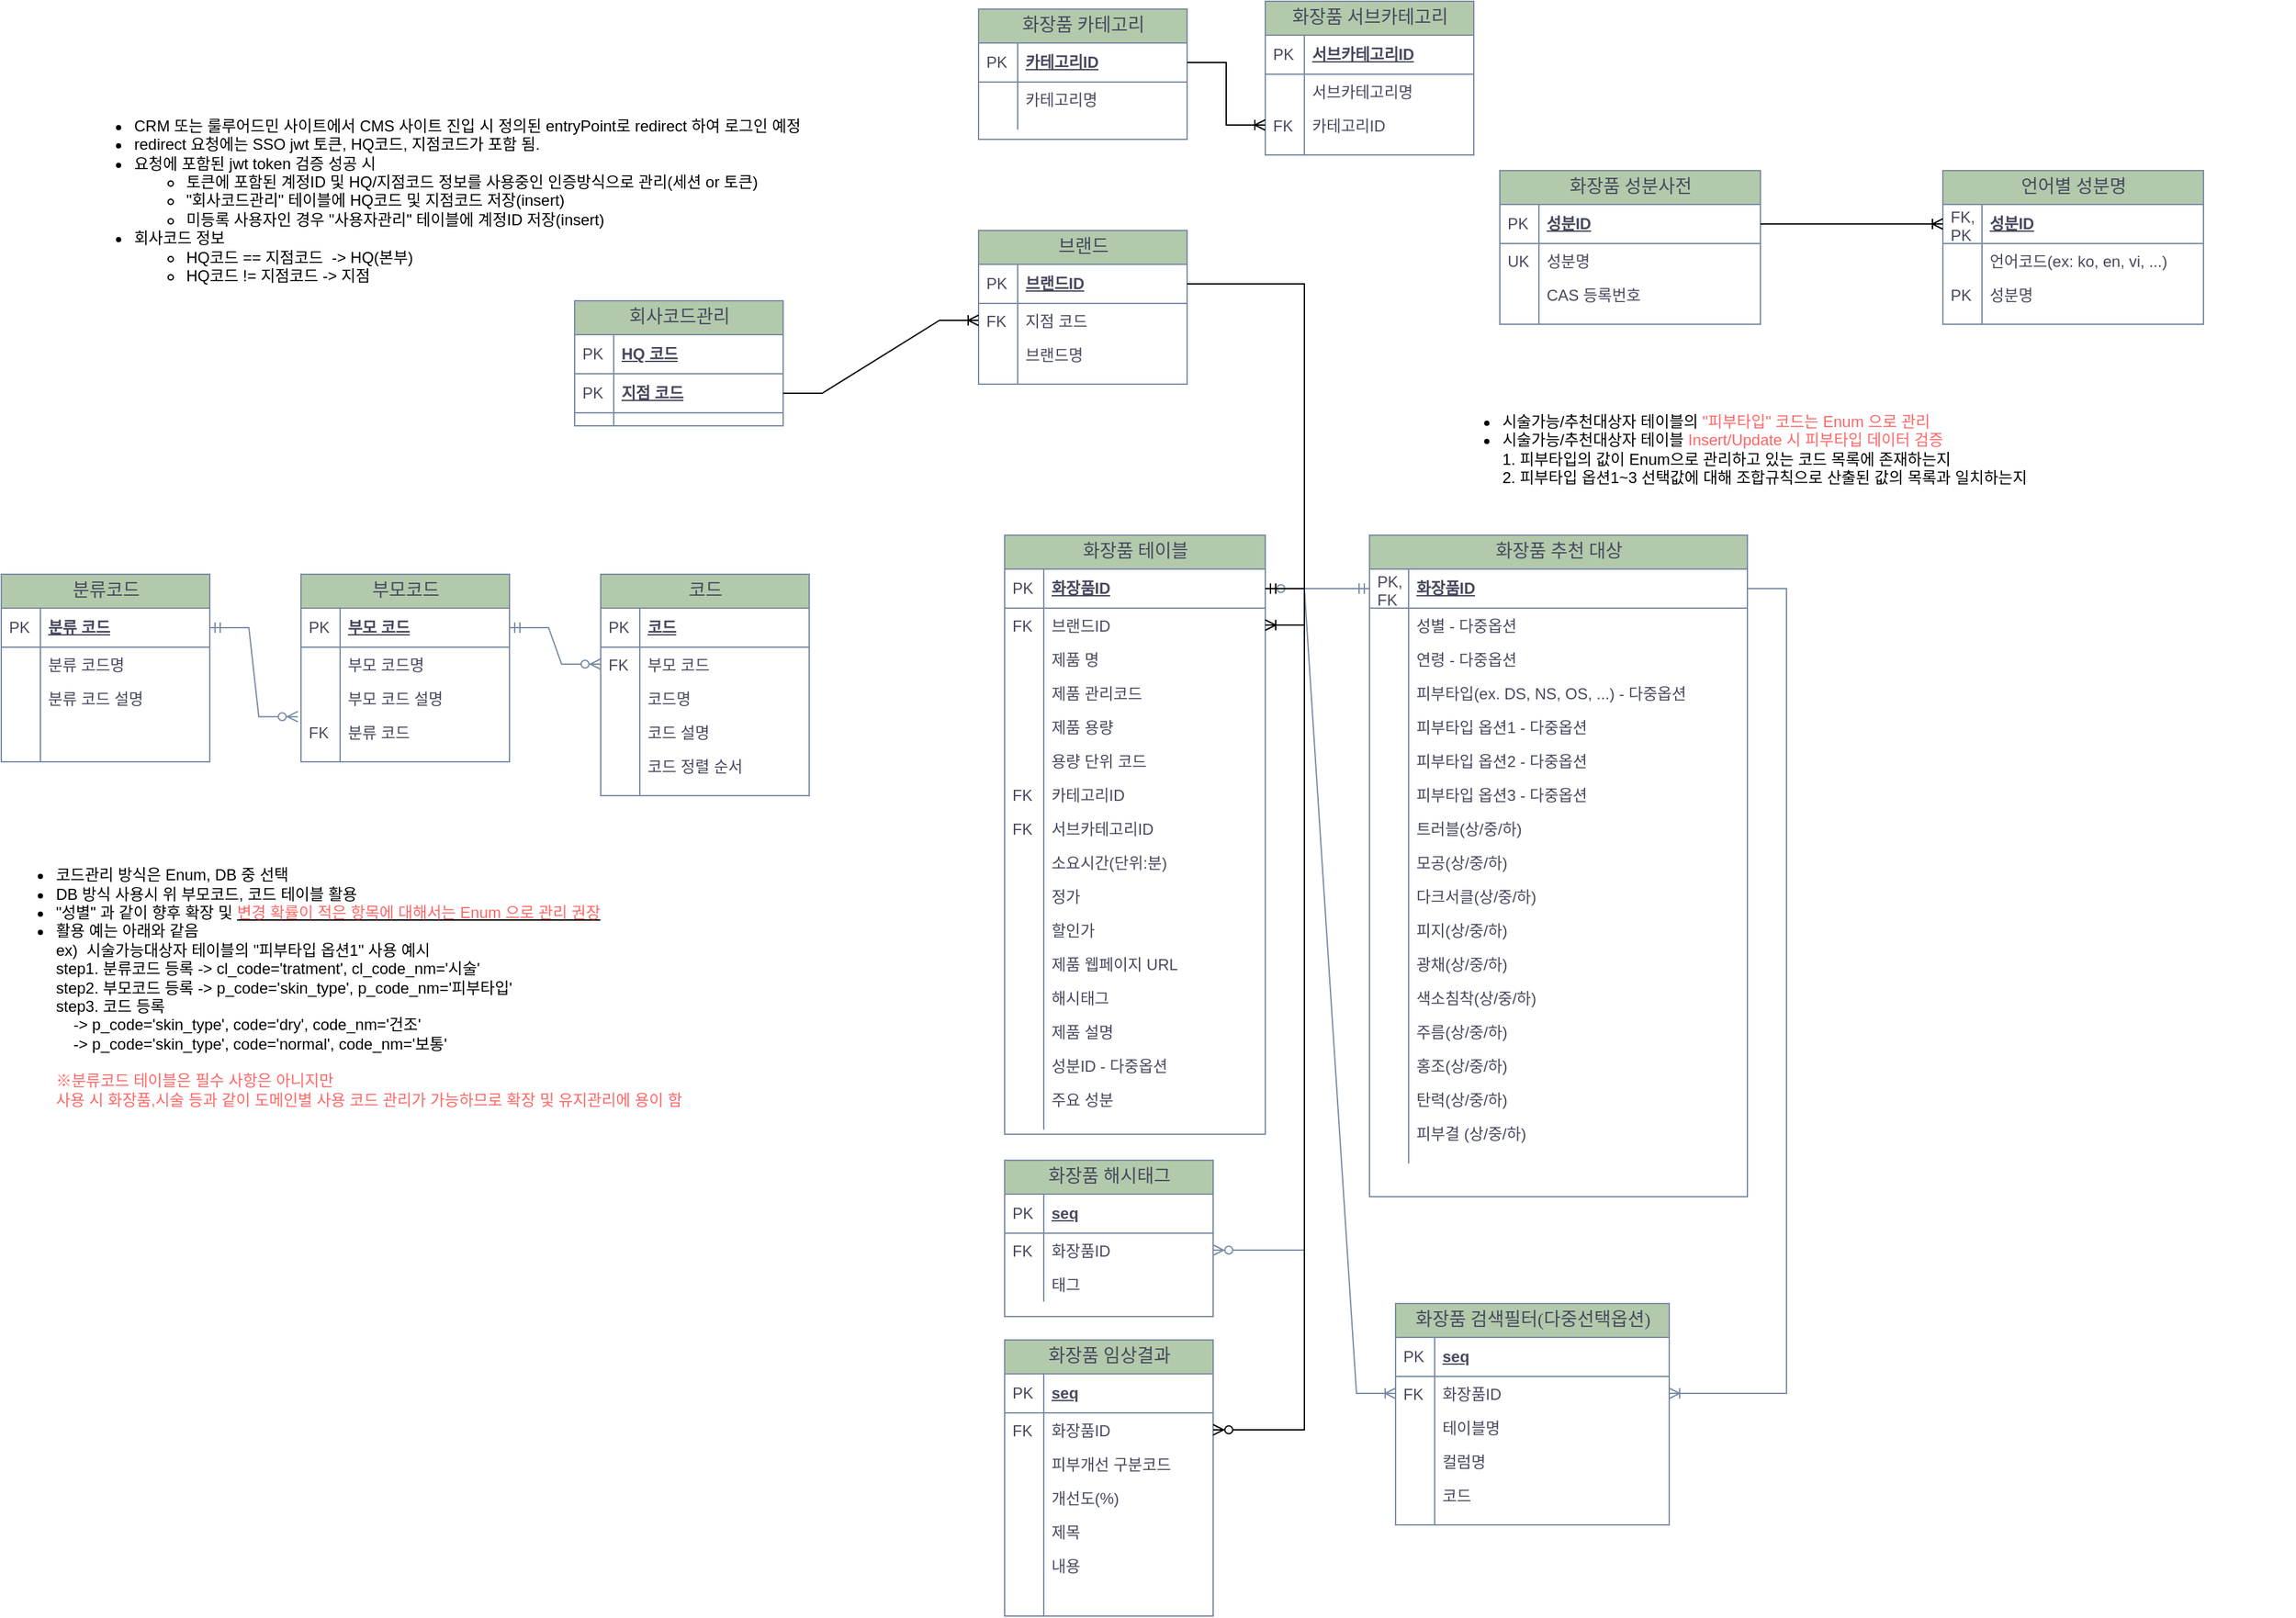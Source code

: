 <mxfile version="21.6.2" type="github">
  <diagram name="Page-1" id="e56a1550-8fbb-45ad-956c-1786394a9013">
    <mxGraphModel dx="2642" dy="1932" grid="1" gridSize="10" guides="1" tooltips="1" connect="1" arrows="1" fold="1" page="1" pageScale="1" pageWidth="1100" pageHeight="850" background="none" math="0" shadow="0">
      <root>
        <mxCell id="0" />
        <mxCell id="1" parent="0" />
        <mxCell id="s8aTRHkVXZxyGGqHwzvx-160" value="화장품 테이블" style="swimlane;html=1;fontStyle=0;childLayout=stackLayout;horizontal=1;startSize=26;fillColor=#B2C9AB;horizontalStack=0;resizeParent=1;resizeLast=0;collapsible=1;marginBottom=0;swimlaneFillColor=#ffffff;align=center;rounded=0;shadow=0;comic=0;labelBackgroundColor=none;strokeWidth=1;fontFamily=Verdana;fontSize=14;strokeColor=#788AA3;fontColor=#46495D;" parent="1" vertex="1">
          <mxGeometry x="100" y="20" width="200" height="460" as="geometry" />
        </mxCell>
        <mxCell id="s8aTRHkVXZxyGGqHwzvx-161" value="화장품ID" style="shape=partialRectangle;top=0;left=0;right=0;bottom=1;html=1;align=left;verticalAlign=middle;fillColor=none;spacingLeft=34;spacingRight=4;whiteSpace=wrap;overflow=hidden;rotatable=0;points=[[0,0.5],[1,0.5]];portConstraint=eastwest;dropTarget=0;fontStyle=5;labelBackgroundColor=none;strokeColor=#788AA3;fontColor=#46495D;" parent="s8aTRHkVXZxyGGqHwzvx-160" vertex="1">
          <mxGeometry y="26" width="200" height="30" as="geometry" />
        </mxCell>
        <mxCell id="s8aTRHkVXZxyGGqHwzvx-162" value="PK" style="shape=partialRectangle;top=0;left=0;bottom=0;html=1;fillColor=none;align=left;verticalAlign=middle;spacingLeft=4;spacingRight=4;whiteSpace=wrap;overflow=hidden;rotatable=0;points=[];portConstraint=eastwest;part=1;labelBackgroundColor=none;strokeColor=#788AA3;fontColor=#46495D;" parent="s8aTRHkVXZxyGGqHwzvx-161" vertex="1" connectable="0">
          <mxGeometry width="30" height="30" as="geometry" />
        </mxCell>
        <mxCell id="yD0bjzbKo4kkje4cAU-9-12" value="브랜드ID" style="shape=partialRectangle;top=0;left=0;right=0;bottom=0;html=1;align=left;verticalAlign=top;fillColor=none;spacingLeft=34;spacingRight=4;whiteSpace=wrap;overflow=hidden;rotatable=0;points=[[0,0.5],[1,0.5]];portConstraint=eastwest;dropTarget=0;labelBackgroundColor=none;strokeColor=#788AA3;fontColor=#46495D;" parent="s8aTRHkVXZxyGGqHwzvx-160" vertex="1">
          <mxGeometry y="56" width="200" height="26" as="geometry" />
        </mxCell>
        <mxCell id="yD0bjzbKo4kkje4cAU-9-13" value="FK" style="shape=partialRectangle;top=0;left=0;bottom=0;html=1;fillColor=none;align=left;verticalAlign=top;spacingLeft=4;spacingRight=4;whiteSpace=wrap;overflow=hidden;rotatable=0;points=[];portConstraint=eastwest;part=1;labelBackgroundColor=none;strokeColor=#788AA3;fontColor=#46495D;" parent="yD0bjzbKo4kkje4cAU-9-12" vertex="1" connectable="0">
          <mxGeometry width="30" height="26" as="geometry" />
        </mxCell>
        <mxCell id="yD0bjzbKo4kkje4cAU-9-90" value="제품 명" style="shape=partialRectangle;top=0;left=0;right=0;bottom=0;html=1;align=left;verticalAlign=top;fillColor=none;spacingLeft=34;spacingRight=4;whiteSpace=wrap;overflow=hidden;rotatable=0;points=[[0,0.5],[1,0.5]];portConstraint=eastwest;dropTarget=0;labelBackgroundColor=none;strokeColor=#788AA3;fontColor=#46495D;" parent="s8aTRHkVXZxyGGqHwzvx-160" vertex="1">
          <mxGeometry y="82" width="200" height="26" as="geometry" />
        </mxCell>
        <mxCell id="yD0bjzbKo4kkje4cAU-9-91" value="" style="shape=partialRectangle;top=0;left=0;bottom=0;html=1;fillColor=none;align=left;verticalAlign=top;spacingLeft=4;spacingRight=4;whiteSpace=wrap;overflow=hidden;rotatable=0;points=[];portConstraint=eastwest;part=1;labelBackgroundColor=none;strokeColor=#788AA3;fontColor=#46495D;" parent="yD0bjzbKo4kkje4cAU-9-90" vertex="1" connectable="0">
          <mxGeometry width="30" height="26" as="geometry" />
        </mxCell>
        <mxCell id="yD0bjzbKo4kkje4cAU-9-92" value="제품 관리코드" style="shape=partialRectangle;top=0;left=0;right=0;bottom=0;html=1;align=left;verticalAlign=top;fillColor=none;spacingLeft=34;spacingRight=4;whiteSpace=wrap;overflow=hidden;rotatable=0;points=[[0,0.5],[1,0.5]];portConstraint=eastwest;dropTarget=0;labelBackgroundColor=none;strokeColor=#788AA3;fontColor=#46495D;" parent="s8aTRHkVXZxyGGqHwzvx-160" vertex="1">
          <mxGeometry y="108" width="200" height="26" as="geometry" />
        </mxCell>
        <mxCell id="yD0bjzbKo4kkje4cAU-9-93" value="" style="shape=partialRectangle;top=0;left=0;bottom=0;html=1;fillColor=none;align=left;verticalAlign=top;spacingLeft=4;spacingRight=4;whiteSpace=wrap;overflow=hidden;rotatable=0;points=[];portConstraint=eastwest;part=1;labelBackgroundColor=none;strokeColor=#788AA3;fontColor=#46495D;" parent="yD0bjzbKo4kkje4cAU-9-92" vertex="1" connectable="0">
          <mxGeometry width="30" height="26" as="geometry" />
        </mxCell>
        <mxCell id="yD0bjzbKo4kkje4cAU-9-94" value="제품 용량" style="shape=partialRectangle;top=0;left=0;right=0;bottom=0;html=1;align=left;verticalAlign=top;fillColor=none;spacingLeft=34;spacingRight=4;whiteSpace=wrap;overflow=hidden;rotatable=0;points=[[0,0.5],[1,0.5]];portConstraint=eastwest;dropTarget=0;labelBackgroundColor=none;strokeColor=#788AA3;fontColor=#46495D;" parent="s8aTRHkVXZxyGGqHwzvx-160" vertex="1">
          <mxGeometry y="134" width="200" height="26" as="geometry" />
        </mxCell>
        <mxCell id="yD0bjzbKo4kkje4cAU-9-95" value="" style="shape=partialRectangle;top=0;left=0;bottom=0;html=1;fillColor=none;align=left;verticalAlign=top;spacingLeft=4;spacingRight=4;whiteSpace=wrap;overflow=hidden;rotatable=0;points=[];portConstraint=eastwest;part=1;labelBackgroundColor=none;strokeColor=#788AA3;fontColor=#46495D;" parent="yD0bjzbKo4kkje4cAU-9-94" vertex="1" connectable="0">
          <mxGeometry width="30" height="26" as="geometry" />
        </mxCell>
        <mxCell id="yD0bjzbKo4kkje4cAU-9-96" value="용량 단위 코드" style="shape=partialRectangle;top=0;left=0;right=0;bottom=0;html=1;align=left;verticalAlign=top;fillColor=none;spacingLeft=34;spacingRight=4;whiteSpace=wrap;overflow=hidden;rotatable=0;points=[[0,0.5],[1,0.5]];portConstraint=eastwest;dropTarget=0;labelBackgroundColor=none;strokeColor=#788AA3;fontColor=#46495D;" parent="s8aTRHkVXZxyGGqHwzvx-160" vertex="1">
          <mxGeometry y="160" width="200" height="26" as="geometry" />
        </mxCell>
        <mxCell id="yD0bjzbKo4kkje4cAU-9-97" value="" style="shape=partialRectangle;top=0;left=0;bottom=0;html=1;fillColor=none;align=left;verticalAlign=top;spacingLeft=4;spacingRight=4;whiteSpace=wrap;overflow=hidden;rotatable=0;points=[];portConstraint=eastwest;part=1;labelBackgroundColor=none;strokeColor=#788AA3;fontColor=#46495D;" parent="yD0bjzbKo4kkje4cAU-9-96" vertex="1" connectable="0">
          <mxGeometry width="30" height="26" as="geometry" />
        </mxCell>
        <mxCell id="s8aTRHkVXZxyGGqHwzvx-169" value="카테고리ID" style="shape=partialRectangle;top=0;left=0;right=0;bottom=0;html=1;align=left;verticalAlign=top;fillColor=none;spacingLeft=34;spacingRight=4;whiteSpace=wrap;overflow=hidden;rotatable=0;points=[[0,0.5],[1,0.5]];portConstraint=eastwest;dropTarget=0;labelBackgroundColor=none;strokeColor=#788AA3;fontColor=#46495D;" parent="s8aTRHkVXZxyGGqHwzvx-160" vertex="1">
          <mxGeometry y="186" width="200" height="26" as="geometry" />
        </mxCell>
        <mxCell id="s8aTRHkVXZxyGGqHwzvx-170" value="FK" style="shape=partialRectangle;top=0;left=0;bottom=0;html=1;fillColor=none;align=left;verticalAlign=top;spacingLeft=4;spacingRight=4;whiteSpace=wrap;overflow=hidden;rotatable=0;points=[];portConstraint=eastwest;part=1;labelBackgroundColor=none;strokeColor=#788AA3;fontColor=#46495D;" parent="s8aTRHkVXZxyGGqHwzvx-169" vertex="1" connectable="0">
          <mxGeometry width="30" height="26" as="geometry" />
        </mxCell>
        <mxCell id="N3Z6m8R5QKqXO_m7Msgg-6" value="서브카테고리ID" style="shape=partialRectangle;top=0;left=0;right=0;bottom=0;html=1;align=left;verticalAlign=top;fillColor=none;spacingLeft=34;spacingRight=4;whiteSpace=wrap;overflow=hidden;rotatable=0;points=[[0,0.5],[1,0.5]];portConstraint=eastwest;dropTarget=0;labelBackgroundColor=none;strokeColor=#788AA3;fontColor=#46495D;" parent="s8aTRHkVXZxyGGqHwzvx-160" vertex="1">
          <mxGeometry y="212" width="200" height="26" as="geometry" />
        </mxCell>
        <mxCell id="N3Z6m8R5QKqXO_m7Msgg-7" value="FK" style="shape=partialRectangle;top=0;left=0;bottom=0;html=1;fillColor=none;align=left;verticalAlign=top;spacingLeft=4;spacingRight=4;whiteSpace=wrap;overflow=hidden;rotatable=0;points=[];portConstraint=eastwest;part=1;labelBackgroundColor=none;strokeColor=#788AA3;fontColor=#46495D;" parent="N3Z6m8R5QKqXO_m7Msgg-6" vertex="1" connectable="0">
          <mxGeometry width="30" height="26" as="geometry" />
        </mxCell>
        <mxCell id="N3Z6m8R5QKqXO_m7Msgg-4" value="소요시간(단위:분)" style="shape=partialRectangle;top=0;left=0;right=0;bottom=0;html=1;align=left;verticalAlign=top;fillColor=none;spacingLeft=34;spacingRight=4;whiteSpace=wrap;overflow=hidden;rotatable=0;points=[[0,0.5],[1,0.5]];portConstraint=eastwest;dropTarget=0;labelBackgroundColor=none;strokeColor=#788AA3;fontColor=#46495D;" parent="s8aTRHkVXZxyGGqHwzvx-160" vertex="1">
          <mxGeometry y="238" width="200" height="26" as="geometry" />
        </mxCell>
        <mxCell id="N3Z6m8R5QKqXO_m7Msgg-5" value="" style="shape=partialRectangle;top=0;left=0;bottom=0;html=1;fillColor=none;align=left;verticalAlign=top;spacingLeft=4;spacingRight=4;whiteSpace=wrap;overflow=hidden;rotatable=0;points=[];portConstraint=eastwest;part=1;labelBackgroundColor=none;strokeColor=#788AA3;fontColor=#46495D;" parent="N3Z6m8R5QKqXO_m7Msgg-4" vertex="1" connectable="0">
          <mxGeometry width="30" height="26" as="geometry" />
        </mxCell>
        <mxCell id="s8aTRHkVXZxyGGqHwzvx-171" value="정가" style="shape=partialRectangle;top=0;left=0;right=0;bottom=0;html=1;align=left;verticalAlign=top;fillColor=none;spacingLeft=34;spacingRight=4;whiteSpace=wrap;overflow=hidden;rotatable=0;points=[[0,0.5],[1,0.5]];portConstraint=eastwest;dropTarget=0;labelBackgroundColor=none;strokeColor=#788AA3;fontColor=#46495D;" parent="s8aTRHkVXZxyGGqHwzvx-160" vertex="1">
          <mxGeometry y="264" width="200" height="26" as="geometry" />
        </mxCell>
        <mxCell id="s8aTRHkVXZxyGGqHwzvx-172" value="" style="shape=partialRectangle;top=0;left=0;bottom=0;html=1;fillColor=none;align=left;verticalAlign=top;spacingLeft=4;spacingRight=4;whiteSpace=wrap;overflow=hidden;rotatable=0;points=[];portConstraint=eastwest;part=1;labelBackgroundColor=none;strokeColor=#788AA3;fontColor=#46495D;" parent="s8aTRHkVXZxyGGqHwzvx-171" vertex="1" connectable="0">
          <mxGeometry width="30" height="26" as="geometry" />
        </mxCell>
        <mxCell id="-OS_wRwdG3Yrzp-EU8W0-28" value="할인가" style="shape=partialRectangle;top=0;left=0;right=0;bottom=0;html=1;align=left;verticalAlign=top;fillColor=none;spacingLeft=34;spacingRight=4;whiteSpace=wrap;overflow=hidden;rotatable=0;points=[[0,0.5],[1,0.5]];portConstraint=eastwest;dropTarget=0;labelBackgroundColor=none;strokeColor=#788AA3;fontColor=#46495D;" vertex="1" parent="s8aTRHkVXZxyGGqHwzvx-160">
          <mxGeometry y="290" width="200" height="26" as="geometry" />
        </mxCell>
        <mxCell id="-OS_wRwdG3Yrzp-EU8W0-29" value="" style="shape=partialRectangle;top=0;left=0;bottom=0;html=1;fillColor=none;align=left;verticalAlign=top;spacingLeft=4;spacingRight=4;whiteSpace=wrap;overflow=hidden;rotatable=0;points=[];portConstraint=eastwest;part=1;labelBackgroundColor=none;strokeColor=#788AA3;fontColor=#46495D;" vertex="1" connectable="0" parent="-OS_wRwdG3Yrzp-EU8W0-28">
          <mxGeometry width="30" height="26" as="geometry" />
        </mxCell>
        <mxCell id="vIJIQGhLHLDv0Kq7nWMd-3" value="제품 웹페이지 URL" style="shape=partialRectangle;top=0;left=0;right=0;bottom=0;html=1;align=left;verticalAlign=top;fillColor=none;spacingLeft=34;spacingRight=4;whiteSpace=wrap;overflow=hidden;rotatable=0;points=[[0,0.5],[1,0.5]];portConstraint=eastwest;dropTarget=0;labelBackgroundColor=none;strokeColor=#788AA3;fontColor=#46495D;" parent="s8aTRHkVXZxyGGqHwzvx-160" vertex="1">
          <mxGeometry y="316" width="200" height="26" as="geometry" />
        </mxCell>
        <mxCell id="vIJIQGhLHLDv0Kq7nWMd-4" value="" style="shape=partialRectangle;top=0;left=0;bottom=0;html=1;fillColor=none;align=left;verticalAlign=top;spacingLeft=4;spacingRight=4;whiteSpace=wrap;overflow=hidden;rotatable=0;points=[];portConstraint=eastwest;part=1;labelBackgroundColor=none;strokeColor=#788AA3;fontColor=#46495D;" parent="vIJIQGhLHLDv0Kq7nWMd-3" vertex="1" connectable="0">
          <mxGeometry width="30" height="26" as="geometry" />
        </mxCell>
        <mxCell id="s8aTRHkVXZxyGGqHwzvx-219" value="해시태그" style="shape=partialRectangle;top=0;left=0;right=0;bottom=0;html=1;align=left;verticalAlign=top;fillColor=none;spacingLeft=34;spacingRight=4;whiteSpace=wrap;overflow=hidden;rotatable=0;points=[[0,0.5],[1,0.5]];portConstraint=eastwest;dropTarget=0;labelBackgroundColor=none;strokeColor=#788AA3;fontColor=#46495D;" parent="s8aTRHkVXZxyGGqHwzvx-160" vertex="1">
          <mxGeometry y="342" width="200" height="26" as="geometry" />
        </mxCell>
        <mxCell id="s8aTRHkVXZxyGGqHwzvx-220" value="" style="shape=partialRectangle;top=0;left=0;bottom=0;html=1;fillColor=none;align=left;verticalAlign=top;spacingLeft=4;spacingRight=4;whiteSpace=wrap;overflow=hidden;rotatable=0;points=[];portConstraint=eastwest;part=1;labelBackgroundColor=none;strokeColor=#788AA3;fontColor=#46495D;" parent="s8aTRHkVXZxyGGqHwzvx-219" vertex="1" connectable="0">
          <mxGeometry width="30" height="26" as="geometry" />
        </mxCell>
        <mxCell id="s8aTRHkVXZxyGGqHwzvx-217" value="제품 설명" style="shape=partialRectangle;top=0;left=0;right=0;bottom=0;html=1;align=left;verticalAlign=top;fillColor=none;spacingLeft=34;spacingRight=4;whiteSpace=wrap;overflow=hidden;rotatable=0;points=[[0,0.5],[1,0.5]];portConstraint=eastwest;dropTarget=0;labelBackgroundColor=none;strokeColor=#788AA3;fontColor=#46495D;" parent="s8aTRHkVXZxyGGqHwzvx-160" vertex="1">
          <mxGeometry y="368" width="200" height="26" as="geometry" />
        </mxCell>
        <mxCell id="s8aTRHkVXZxyGGqHwzvx-218" value="" style="shape=partialRectangle;top=0;left=0;bottom=0;html=1;fillColor=none;align=left;verticalAlign=top;spacingLeft=4;spacingRight=4;whiteSpace=wrap;overflow=hidden;rotatable=0;points=[];portConstraint=eastwest;part=1;labelBackgroundColor=none;strokeColor=#788AA3;fontColor=#46495D;" parent="s8aTRHkVXZxyGGqHwzvx-217" vertex="1" connectable="0">
          <mxGeometry width="30" height="26" as="geometry" />
        </mxCell>
        <mxCell id="yD0bjzbKo4kkje4cAU-9-47" value="성분ID - 다중옵션" style="shape=partialRectangle;top=0;left=0;right=0;bottom=0;html=1;align=left;verticalAlign=top;fillColor=none;spacingLeft=34;spacingRight=4;whiteSpace=wrap;overflow=hidden;rotatable=0;points=[[0,0.5],[1,0.5]];portConstraint=eastwest;dropTarget=0;labelBackgroundColor=none;strokeColor=#788AA3;fontColor=#46495D;" parent="s8aTRHkVXZxyGGqHwzvx-160" vertex="1">
          <mxGeometry y="394" width="200" height="26" as="geometry" />
        </mxCell>
        <mxCell id="yD0bjzbKo4kkje4cAU-9-48" value="" style="shape=partialRectangle;top=0;left=0;bottom=0;html=1;fillColor=none;align=left;verticalAlign=top;spacingLeft=4;spacingRight=4;whiteSpace=wrap;overflow=hidden;rotatable=0;points=[];portConstraint=eastwest;part=1;labelBackgroundColor=none;strokeColor=#788AA3;fontColor=#46495D;" parent="yD0bjzbKo4kkje4cAU-9-47" vertex="1" connectable="0">
          <mxGeometry width="30" height="26" as="geometry" />
        </mxCell>
        <mxCell id="-OS_wRwdG3Yrzp-EU8W0-21" value="주요 성분" style="shape=partialRectangle;top=0;left=0;right=0;bottom=0;html=1;align=left;verticalAlign=top;fillColor=none;spacingLeft=34;spacingRight=4;whiteSpace=wrap;overflow=hidden;rotatable=0;points=[[0,0.5],[1,0.5]];portConstraint=eastwest;dropTarget=0;labelBackgroundColor=none;strokeColor=#788AA3;fontColor=#46495D;" vertex="1" parent="s8aTRHkVXZxyGGqHwzvx-160">
          <mxGeometry y="420" width="200" height="26" as="geometry" />
        </mxCell>
        <mxCell id="-OS_wRwdG3Yrzp-EU8W0-22" value="" style="shape=partialRectangle;top=0;left=0;bottom=0;html=1;fillColor=none;align=left;verticalAlign=top;spacingLeft=4;spacingRight=4;whiteSpace=wrap;overflow=hidden;rotatable=0;points=[];portConstraint=eastwest;part=1;labelBackgroundColor=none;strokeColor=#788AA3;fontColor=#46495D;" vertex="1" connectable="0" parent="-OS_wRwdG3Yrzp-EU8W0-21">
          <mxGeometry width="30" height="26" as="geometry" />
        </mxCell>
        <mxCell id="s8aTRHkVXZxyGGqHwzvx-173" value="" style="shape=partialRectangle;top=0;left=0;right=0;bottom=0;html=1;align=left;verticalAlign=top;fillColor=none;spacingLeft=34;spacingRight=4;whiteSpace=wrap;overflow=hidden;rotatable=0;points=[[0,0.5],[1,0.5]];portConstraint=eastwest;dropTarget=0;labelBackgroundColor=none;strokeColor=#788AA3;fontColor=#46495D;" parent="s8aTRHkVXZxyGGqHwzvx-160" vertex="1">
          <mxGeometry y="446" width="200" height="10" as="geometry" />
        </mxCell>
        <mxCell id="s8aTRHkVXZxyGGqHwzvx-174" value="" style="shape=partialRectangle;top=0;left=0;bottom=0;html=1;fillColor=none;align=left;verticalAlign=top;spacingLeft=4;spacingRight=4;whiteSpace=wrap;overflow=hidden;rotatable=0;points=[];portConstraint=eastwest;part=1;labelBackgroundColor=none;strokeColor=#788AA3;fontColor=#46495D;" parent="s8aTRHkVXZxyGGqHwzvx-173" vertex="1" connectable="0">
          <mxGeometry width="30" height="10" as="geometry" />
        </mxCell>
        <mxCell id="s8aTRHkVXZxyGGqHwzvx-221" value="화장품 해시태그" style="swimlane;html=1;fontStyle=0;childLayout=stackLayout;horizontal=1;startSize=26;fillColor=#B2C9AB;horizontalStack=0;resizeParent=1;resizeLast=0;collapsible=1;marginBottom=0;swimlaneFillColor=#ffffff;align=center;rounded=0;shadow=0;comic=0;labelBackgroundColor=none;strokeWidth=1;fontFamily=Verdana;fontSize=14;strokeColor=#788AA3;fontColor=#46495D;" parent="1" vertex="1">
          <mxGeometry x="100" y="500" width="160" height="120" as="geometry" />
        </mxCell>
        <mxCell id="s8aTRHkVXZxyGGqHwzvx-222" value="seq" style="shape=partialRectangle;top=0;left=0;right=0;bottom=1;html=1;align=left;verticalAlign=middle;fillColor=none;spacingLeft=34;spacingRight=4;whiteSpace=wrap;overflow=hidden;rotatable=0;points=[[0,0.5],[1,0.5]];portConstraint=eastwest;dropTarget=0;fontStyle=5;labelBackgroundColor=none;strokeColor=#788AA3;fontColor=#46495D;" parent="s8aTRHkVXZxyGGqHwzvx-221" vertex="1">
          <mxGeometry y="26" width="160" height="30" as="geometry" />
        </mxCell>
        <mxCell id="s8aTRHkVXZxyGGqHwzvx-223" value="PK" style="shape=partialRectangle;top=0;left=0;bottom=0;html=1;fillColor=none;align=left;verticalAlign=middle;spacingLeft=4;spacingRight=4;whiteSpace=wrap;overflow=hidden;rotatable=0;points=[];portConstraint=eastwest;part=1;labelBackgroundColor=none;strokeColor=#788AA3;fontColor=#46495D;" parent="s8aTRHkVXZxyGGqHwzvx-222" vertex="1" connectable="0">
          <mxGeometry width="30" height="30" as="geometry" />
        </mxCell>
        <mxCell id="s8aTRHkVXZxyGGqHwzvx-224" value="화장품ID" style="shape=partialRectangle;top=0;left=0;right=0;bottom=0;html=1;align=left;verticalAlign=top;fillColor=none;spacingLeft=34;spacingRight=4;whiteSpace=wrap;overflow=hidden;rotatable=0;points=[[0,0.5],[1,0.5]];portConstraint=eastwest;dropTarget=0;labelBackgroundColor=none;strokeColor=#788AA3;fontColor=#46495D;" parent="s8aTRHkVXZxyGGqHwzvx-221" vertex="1">
          <mxGeometry y="56" width="160" height="26" as="geometry" />
        </mxCell>
        <mxCell id="s8aTRHkVXZxyGGqHwzvx-225" value="FK" style="shape=partialRectangle;top=0;left=0;bottom=0;html=1;fillColor=none;align=left;verticalAlign=top;spacingLeft=4;spacingRight=4;whiteSpace=wrap;overflow=hidden;rotatable=0;points=[];portConstraint=eastwest;part=1;labelBackgroundColor=none;strokeColor=#788AA3;fontColor=#46495D;" parent="s8aTRHkVXZxyGGqHwzvx-224" vertex="1" connectable="0">
          <mxGeometry width="30" height="26" as="geometry" />
        </mxCell>
        <mxCell id="s8aTRHkVXZxyGGqHwzvx-226" value="태그" style="shape=partialRectangle;top=0;left=0;right=0;bottom=0;html=1;align=left;verticalAlign=top;fillColor=none;spacingLeft=34;spacingRight=4;whiteSpace=wrap;overflow=hidden;rotatable=0;points=[[0,0.5],[1,0.5]];portConstraint=eastwest;dropTarget=0;labelBackgroundColor=none;strokeColor=#788AA3;fontColor=#46495D;" parent="s8aTRHkVXZxyGGqHwzvx-221" vertex="1">
          <mxGeometry y="82" width="160" height="26" as="geometry" />
        </mxCell>
        <mxCell id="s8aTRHkVXZxyGGqHwzvx-227" value="" style="shape=partialRectangle;top=0;left=0;bottom=0;html=1;fillColor=none;align=left;verticalAlign=top;spacingLeft=4;spacingRight=4;whiteSpace=wrap;overflow=hidden;rotatable=0;points=[];portConstraint=eastwest;part=1;labelBackgroundColor=none;strokeColor=#788AA3;fontColor=#46495D;" parent="s8aTRHkVXZxyGGqHwzvx-226" vertex="1" connectable="0">
          <mxGeometry width="30" height="26" as="geometry" />
        </mxCell>
        <mxCell id="s8aTRHkVXZxyGGqHwzvx-236" value="" style="edgeStyle=entityRelationEdgeStyle;fontSize=12;html=1;endArrow=ERzeroToMany;startArrow=ERzeroToOne;rounded=0;strokeColor=#788AA3;fontColor=#46495D;fillColor=#B2C9AB;" parent="1" source="s8aTRHkVXZxyGGqHwzvx-161" target="s8aTRHkVXZxyGGqHwzvx-224" edge="1">
          <mxGeometry width="100" height="100" relative="1" as="geometry">
            <mxPoint x="220" y="380" as="sourcePoint" />
            <mxPoint x="320" y="280" as="targetPoint" />
          </mxGeometry>
        </mxCell>
        <mxCell id="s8aTRHkVXZxyGGqHwzvx-302" value="부모코드" style="swimlane;html=1;fontStyle=0;childLayout=stackLayout;horizontal=1;startSize=26;fillColor=#B2C9AB;horizontalStack=0;resizeParent=1;resizeLast=0;collapsible=1;marginBottom=0;swimlaneFillColor=#ffffff;align=center;rounded=0;shadow=0;comic=0;labelBackgroundColor=none;strokeWidth=1;fontFamily=Verdana;fontSize=14;strokeColor=#788AA3;fontColor=#46495D;" parent="1" vertex="1">
          <mxGeometry x="-440" y="50" width="160" height="144" as="geometry" />
        </mxCell>
        <mxCell id="s8aTRHkVXZxyGGqHwzvx-303" value="부모 코드" style="shape=partialRectangle;top=0;left=0;right=0;bottom=1;html=1;align=left;verticalAlign=middle;fillColor=none;spacingLeft=34;spacingRight=4;whiteSpace=wrap;overflow=hidden;rotatable=0;points=[[0,0.5],[1,0.5]];portConstraint=eastwest;dropTarget=0;fontStyle=5;labelBackgroundColor=none;strokeColor=#788AA3;fontColor=#46495D;" parent="s8aTRHkVXZxyGGqHwzvx-302" vertex="1">
          <mxGeometry y="26" width="160" height="30" as="geometry" />
        </mxCell>
        <mxCell id="s8aTRHkVXZxyGGqHwzvx-304" value="PK" style="shape=partialRectangle;top=0;left=0;bottom=0;html=1;fillColor=none;align=left;verticalAlign=middle;spacingLeft=4;spacingRight=4;whiteSpace=wrap;overflow=hidden;rotatable=0;points=[];portConstraint=eastwest;part=1;labelBackgroundColor=none;strokeColor=#788AA3;fontColor=#46495D;" parent="s8aTRHkVXZxyGGqHwzvx-303" vertex="1" connectable="0">
          <mxGeometry width="30" height="30" as="geometry" />
        </mxCell>
        <mxCell id="s8aTRHkVXZxyGGqHwzvx-305" value="부모 코드명" style="shape=partialRectangle;top=0;left=0;right=0;bottom=0;html=1;align=left;verticalAlign=top;fillColor=none;spacingLeft=34;spacingRight=4;whiteSpace=wrap;overflow=hidden;rotatable=0;points=[[0,0.5],[1,0.5]];portConstraint=eastwest;dropTarget=0;labelBackgroundColor=none;strokeColor=#788AA3;fontColor=#46495D;" parent="s8aTRHkVXZxyGGqHwzvx-302" vertex="1">
          <mxGeometry y="56" width="160" height="26" as="geometry" />
        </mxCell>
        <mxCell id="s8aTRHkVXZxyGGqHwzvx-306" value="" style="shape=partialRectangle;top=0;left=0;bottom=0;html=1;fillColor=none;align=left;verticalAlign=top;spacingLeft=4;spacingRight=4;whiteSpace=wrap;overflow=hidden;rotatable=0;points=[];portConstraint=eastwest;part=1;labelBackgroundColor=none;strokeColor=#788AA3;fontColor=#46495D;" parent="s8aTRHkVXZxyGGqHwzvx-305" vertex="1" connectable="0">
          <mxGeometry width="30" height="26" as="geometry" />
        </mxCell>
        <mxCell id="s8aTRHkVXZxyGGqHwzvx-309" value="부모 코드 설명" style="shape=partialRectangle;top=0;left=0;right=0;bottom=0;html=1;align=left;verticalAlign=top;fillColor=none;spacingLeft=34;spacingRight=4;whiteSpace=wrap;overflow=hidden;rotatable=0;points=[[0,0.5],[1,0.5]];portConstraint=eastwest;dropTarget=0;labelBackgroundColor=none;strokeColor=#788AA3;fontColor=#46495D;" parent="s8aTRHkVXZxyGGqHwzvx-302" vertex="1">
          <mxGeometry y="82" width="160" height="26" as="geometry" />
        </mxCell>
        <mxCell id="s8aTRHkVXZxyGGqHwzvx-310" value="" style="shape=partialRectangle;top=0;left=0;bottom=0;html=1;fillColor=none;align=left;verticalAlign=top;spacingLeft=4;spacingRight=4;whiteSpace=wrap;overflow=hidden;rotatable=0;points=[];portConstraint=eastwest;part=1;labelBackgroundColor=none;strokeColor=#788AA3;fontColor=#46495D;" parent="s8aTRHkVXZxyGGqHwzvx-309" vertex="1" connectable="0">
          <mxGeometry width="30" height="26" as="geometry" />
        </mxCell>
        <mxCell id="s8aTRHkVXZxyGGqHwzvx-311" value="분류 코드" style="shape=partialRectangle;top=0;left=0;right=0;bottom=0;html=1;align=left;verticalAlign=top;fillColor=none;spacingLeft=34;spacingRight=4;whiteSpace=wrap;overflow=hidden;rotatable=0;points=[[0,0.5],[1,0.5]];portConstraint=eastwest;dropTarget=0;labelBackgroundColor=none;strokeColor=#788AA3;fontColor=#46495D;" parent="s8aTRHkVXZxyGGqHwzvx-302" vertex="1">
          <mxGeometry y="108" width="160" height="26" as="geometry" />
        </mxCell>
        <mxCell id="s8aTRHkVXZxyGGqHwzvx-312" value="FK" style="shape=partialRectangle;top=0;left=0;bottom=0;html=1;fillColor=none;align=left;verticalAlign=top;spacingLeft=4;spacingRight=4;whiteSpace=wrap;overflow=hidden;rotatable=0;points=[];portConstraint=eastwest;part=1;labelBackgroundColor=none;strokeColor=#788AA3;fontColor=#46495D;" parent="s8aTRHkVXZxyGGqHwzvx-311" vertex="1" connectable="0">
          <mxGeometry width="30" height="26" as="geometry" />
        </mxCell>
        <mxCell id="s8aTRHkVXZxyGGqHwzvx-315" value="" style="shape=partialRectangle;top=0;left=0;right=0;bottom=0;html=1;align=left;verticalAlign=top;fillColor=none;spacingLeft=34;spacingRight=4;whiteSpace=wrap;overflow=hidden;rotatable=0;points=[[0,0.5],[1,0.5]];portConstraint=eastwest;dropTarget=0;labelBackgroundColor=none;strokeColor=#788AA3;fontColor=#46495D;" parent="s8aTRHkVXZxyGGqHwzvx-302" vertex="1">
          <mxGeometry y="134" width="160" height="10" as="geometry" />
        </mxCell>
        <mxCell id="s8aTRHkVXZxyGGqHwzvx-316" value="" style="shape=partialRectangle;top=0;left=0;bottom=0;html=1;fillColor=none;align=left;verticalAlign=top;spacingLeft=4;spacingRight=4;whiteSpace=wrap;overflow=hidden;rotatable=0;points=[];portConstraint=eastwest;part=1;labelBackgroundColor=none;strokeColor=#788AA3;fontColor=#46495D;" parent="s8aTRHkVXZxyGGqHwzvx-315" vertex="1" connectable="0">
          <mxGeometry width="30" height="10" as="geometry" />
        </mxCell>
        <mxCell id="s8aTRHkVXZxyGGqHwzvx-317" value="코드" style="swimlane;html=1;fontStyle=0;childLayout=stackLayout;horizontal=1;startSize=26;fillColor=#B2C9AB;horizontalStack=0;resizeParent=1;resizeLast=0;collapsible=1;marginBottom=0;swimlaneFillColor=#ffffff;align=center;rounded=0;shadow=0;comic=0;labelBackgroundColor=none;strokeWidth=1;fontFamily=Verdana;fontSize=14;strokeColor=#788AA3;fontColor=#46495D;" parent="1" vertex="1">
          <mxGeometry x="-210" y="50" width="160" height="170" as="geometry" />
        </mxCell>
        <mxCell id="s8aTRHkVXZxyGGqHwzvx-318" value="코드" style="shape=partialRectangle;top=0;left=0;right=0;bottom=1;html=1;align=left;verticalAlign=middle;fillColor=none;spacingLeft=34;spacingRight=4;whiteSpace=wrap;overflow=hidden;rotatable=0;points=[[0,0.5],[1,0.5]];portConstraint=eastwest;dropTarget=0;fontStyle=5;labelBackgroundColor=none;strokeColor=#788AA3;fontColor=#46495D;" parent="s8aTRHkVXZxyGGqHwzvx-317" vertex="1">
          <mxGeometry y="26" width="160" height="30" as="geometry" />
        </mxCell>
        <mxCell id="s8aTRHkVXZxyGGqHwzvx-319" value="PK" style="shape=partialRectangle;top=0;left=0;bottom=0;html=1;fillColor=none;align=left;verticalAlign=middle;spacingLeft=4;spacingRight=4;whiteSpace=wrap;overflow=hidden;rotatable=0;points=[];portConstraint=eastwest;part=1;labelBackgroundColor=none;strokeColor=#788AA3;fontColor=#46495D;" parent="s8aTRHkVXZxyGGqHwzvx-318" vertex="1" connectable="0">
          <mxGeometry width="30" height="30" as="geometry" />
        </mxCell>
        <mxCell id="s8aTRHkVXZxyGGqHwzvx-320" value="부모 코드" style="shape=partialRectangle;top=0;left=0;right=0;bottom=0;html=1;align=left;verticalAlign=top;fillColor=none;spacingLeft=34;spacingRight=4;whiteSpace=wrap;overflow=hidden;rotatable=0;points=[[0,0.5],[1,0.5]];portConstraint=eastwest;dropTarget=0;labelBackgroundColor=none;strokeColor=#788AA3;fontColor=#46495D;" parent="s8aTRHkVXZxyGGqHwzvx-317" vertex="1">
          <mxGeometry y="56" width="160" height="26" as="geometry" />
        </mxCell>
        <mxCell id="s8aTRHkVXZxyGGqHwzvx-321" value="FK" style="shape=partialRectangle;top=0;left=0;bottom=0;html=1;fillColor=none;align=left;verticalAlign=top;spacingLeft=4;spacingRight=4;whiteSpace=wrap;overflow=hidden;rotatable=0;points=[];portConstraint=eastwest;part=1;labelBackgroundColor=none;strokeColor=#788AA3;fontColor=#46495D;" parent="s8aTRHkVXZxyGGqHwzvx-320" vertex="1" connectable="0">
          <mxGeometry width="30" height="26" as="geometry" />
        </mxCell>
        <mxCell id="s8aTRHkVXZxyGGqHwzvx-322" value="코드명" style="shape=partialRectangle;top=0;left=0;right=0;bottom=0;html=1;align=left;verticalAlign=top;fillColor=none;spacingLeft=34;spacingRight=4;whiteSpace=wrap;overflow=hidden;rotatable=0;points=[[0,0.5],[1,0.5]];portConstraint=eastwest;dropTarget=0;labelBackgroundColor=none;strokeColor=#788AA3;fontColor=#46495D;" parent="s8aTRHkVXZxyGGqHwzvx-317" vertex="1">
          <mxGeometry y="82" width="160" height="26" as="geometry" />
        </mxCell>
        <mxCell id="s8aTRHkVXZxyGGqHwzvx-323" value="" style="shape=partialRectangle;top=0;left=0;bottom=0;html=1;fillColor=none;align=left;verticalAlign=top;spacingLeft=4;spacingRight=4;whiteSpace=wrap;overflow=hidden;rotatable=0;points=[];portConstraint=eastwest;part=1;labelBackgroundColor=none;strokeColor=#788AA3;fontColor=#46495D;" parent="s8aTRHkVXZxyGGqHwzvx-322" vertex="1" connectable="0">
          <mxGeometry width="30" height="26" as="geometry" />
        </mxCell>
        <mxCell id="s8aTRHkVXZxyGGqHwzvx-324" value="코드 설명" style="shape=partialRectangle;top=0;left=0;right=0;bottom=0;html=1;align=left;verticalAlign=top;fillColor=none;spacingLeft=34;spacingRight=4;whiteSpace=wrap;overflow=hidden;rotatable=0;points=[[0,0.5],[1,0.5]];portConstraint=eastwest;dropTarget=0;labelBackgroundColor=none;strokeColor=#788AA3;fontColor=#46495D;" parent="s8aTRHkVXZxyGGqHwzvx-317" vertex="1">
          <mxGeometry y="108" width="160" height="26" as="geometry" />
        </mxCell>
        <mxCell id="s8aTRHkVXZxyGGqHwzvx-325" value="" style="shape=partialRectangle;top=0;left=0;bottom=0;html=1;fillColor=none;align=left;verticalAlign=top;spacingLeft=4;spacingRight=4;whiteSpace=wrap;overflow=hidden;rotatable=0;points=[];portConstraint=eastwest;part=1;labelBackgroundColor=none;strokeColor=#788AA3;fontColor=#46495D;" parent="s8aTRHkVXZxyGGqHwzvx-324" vertex="1" connectable="0">
          <mxGeometry width="30" height="26" as="geometry" />
        </mxCell>
        <mxCell id="s8aTRHkVXZxyGGqHwzvx-331" value="코드 정렬 순서" style="shape=partialRectangle;top=0;left=0;right=0;bottom=0;html=1;align=left;verticalAlign=top;fillColor=none;spacingLeft=34;spacingRight=4;whiteSpace=wrap;overflow=hidden;rotatable=0;points=[[0,0.5],[1,0.5]];portConstraint=eastwest;dropTarget=0;labelBackgroundColor=none;strokeColor=#788AA3;fontColor=#46495D;" parent="s8aTRHkVXZxyGGqHwzvx-317" vertex="1">
          <mxGeometry y="134" width="160" height="26" as="geometry" />
        </mxCell>
        <mxCell id="s8aTRHkVXZxyGGqHwzvx-332" value="" style="shape=partialRectangle;top=0;left=0;bottom=0;html=1;fillColor=none;align=left;verticalAlign=top;spacingLeft=4;spacingRight=4;whiteSpace=wrap;overflow=hidden;rotatable=0;points=[];portConstraint=eastwest;part=1;labelBackgroundColor=none;strokeColor=#788AA3;fontColor=#46495D;" parent="s8aTRHkVXZxyGGqHwzvx-331" vertex="1" connectable="0">
          <mxGeometry width="30" height="26" as="geometry" />
        </mxCell>
        <mxCell id="s8aTRHkVXZxyGGqHwzvx-326" value="" style="shape=partialRectangle;top=0;left=0;right=0;bottom=0;html=1;align=left;verticalAlign=top;fillColor=none;spacingLeft=34;spacingRight=4;whiteSpace=wrap;overflow=hidden;rotatable=0;points=[[0,0.5],[1,0.5]];portConstraint=eastwest;dropTarget=0;labelBackgroundColor=none;strokeColor=#788AA3;fontColor=#46495D;" parent="s8aTRHkVXZxyGGqHwzvx-317" vertex="1">
          <mxGeometry y="160" width="160" height="10" as="geometry" />
        </mxCell>
        <mxCell id="s8aTRHkVXZxyGGqHwzvx-327" value="" style="shape=partialRectangle;top=0;left=0;bottom=0;html=1;fillColor=none;align=left;verticalAlign=top;spacingLeft=4;spacingRight=4;whiteSpace=wrap;overflow=hidden;rotatable=0;points=[];portConstraint=eastwest;part=1;labelBackgroundColor=none;strokeColor=#788AA3;fontColor=#46495D;" parent="s8aTRHkVXZxyGGqHwzvx-326" vertex="1" connectable="0">
          <mxGeometry width="30" height="10" as="geometry" />
        </mxCell>
        <mxCell id="s8aTRHkVXZxyGGqHwzvx-330" value="" style="edgeStyle=entityRelationEdgeStyle;fontSize=12;html=1;endArrow=ERzeroToMany;startArrow=ERmandOne;rounded=0;strokeColor=#788AA3;fontColor=#46495D;fillColor=#B2C9AB;" parent="1" source="s8aTRHkVXZxyGGqHwzvx-303" target="s8aTRHkVXZxyGGqHwzvx-320" edge="1">
          <mxGeometry width="100" height="100" relative="1" as="geometry">
            <mxPoint x="-210" y="460" as="sourcePoint" />
            <mxPoint x="-110" y="360" as="targetPoint" />
          </mxGeometry>
        </mxCell>
        <mxCell id="s8aTRHkVXZxyGGqHwzvx-335" value="&lt;div&gt;&lt;font&gt;&lt;br&gt;&lt;/font&gt;&lt;/div&gt;&lt;ul&gt;&lt;li&gt;&lt;font&gt;코드관리 방식은 Enum, DB 중 선택&lt;/font&gt;&lt;/li&gt;&lt;li&gt;&lt;font&gt;DB 방식 사용시 위 부모코드, 코드 테이블 활용&lt;br&gt;&lt;/font&gt;&lt;/li&gt;&lt;li&gt;&quot;성별&quot; 과 같이 향후 확장 및 &lt;u style=&quot;&quot;&gt;&lt;font color=&quot;#ff6666&quot;&gt;변경 확률이 적은 항목에 대해서는 Enum 으로 관리 권장&lt;/font&gt;&lt;/u&gt;&lt;/li&gt;&lt;li&gt;&lt;font&gt;활용 예는 아래와 같음&lt;br&gt;ex)&amp;nbsp; 시술가능대상자 테이블의 &quot;피부타입 옵션1&quot; 사용 예시&lt;br&gt;step1. 분류코드 등록 -&amp;gt; cl_code=&#39;tratment&#39;, cl_code_nm=&#39;시술&#39;&lt;br&gt;step2. 부모코드 등록 -&amp;gt; p_code=&#39;skin_type&#39;, p_code_nm=&#39;피부타입&#39;&lt;br&gt;step3. 코드 등록&amp;nbsp;&lt;/font&gt;&lt;br&gt;&amp;nbsp; &amp;nbsp; -&amp;gt;&amp;nbsp;p_code=&#39;skin_type&#39;,&amp;nbsp;code=&#39;dry&#39;,&amp;nbsp;code_nm=&#39;건조&#39;&lt;br&gt;&amp;nbsp; &amp;nbsp; -&amp;gt;&amp;nbsp;p_code=&#39;skin_type&#39;,&amp;nbsp;code=&#39;normal&#39;,&amp;nbsp;code_nm=&#39;보통&#39;&lt;br&gt;&lt;br&gt;&lt;font color=&quot;#ff6666&quot;&gt;※분류코드 테이블은 필수 사항은 아니지만&lt;br&gt;사용 시 화장품,시술 등과 같이 도메인별 사용 코드 관리가 가능하므로 확장 및 유지관리에 용이 함&lt;/font&gt;&lt;/li&gt;&lt;/ul&gt;" style="text;html=1;whiteSpace=wrap;verticalAlign=middle;overflow=hidden;labelBackgroundColor=default;" parent="1" vertex="1">
          <mxGeometry x="-670" y="230" width="540" height="260" as="geometry" />
        </mxCell>
        <mxCell id="s8aTRHkVXZxyGGqHwzvx-336" value="분류코드" style="swimlane;html=1;fontStyle=0;childLayout=stackLayout;horizontal=1;startSize=26;fillColor=#B2C9AB;horizontalStack=0;resizeParent=1;resizeLast=0;collapsible=1;marginBottom=0;swimlaneFillColor=#ffffff;align=center;rounded=0;shadow=0;comic=0;labelBackgroundColor=none;strokeWidth=1;fontFamily=Verdana;fontSize=14;strokeColor=#788AA3;fontColor=#46495D;" parent="1" vertex="1">
          <mxGeometry x="-670" y="50" width="160" height="144" as="geometry" />
        </mxCell>
        <mxCell id="s8aTRHkVXZxyGGqHwzvx-337" value="분류 코드" style="shape=partialRectangle;top=0;left=0;right=0;bottom=1;html=1;align=left;verticalAlign=middle;fillColor=none;spacingLeft=34;spacingRight=4;whiteSpace=wrap;overflow=hidden;rotatable=0;points=[[0,0.5],[1,0.5]];portConstraint=eastwest;dropTarget=0;fontStyle=5;labelBackgroundColor=none;strokeColor=#788AA3;fontColor=#46495D;" parent="s8aTRHkVXZxyGGqHwzvx-336" vertex="1">
          <mxGeometry y="26" width="160" height="30" as="geometry" />
        </mxCell>
        <mxCell id="s8aTRHkVXZxyGGqHwzvx-338" value="PK" style="shape=partialRectangle;top=0;left=0;bottom=0;html=1;fillColor=none;align=left;verticalAlign=middle;spacingLeft=4;spacingRight=4;whiteSpace=wrap;overflow=hidden;rotatable=0;points=[];portConstraint=eastwest;part=1;labelBackgroundColor=none;strokeColor=#788AA3;fontColor=#46495D;" parent="s8aTRHkVXZxyGGqHwzvx-337" vertex="1" connectable="0">
          <mxGeometry width="30" height="30" as="geometry" />
        </mxCell>
        <mxCell id="s8aTRHkVXZxyGGqHwzvx-339" value="분류 코드명" style="shape=partialRectangle;top=0;left=0;right=0;bottom=0;html=1;align=left;verticalAlign=top;fillColor=none;spacingLeft=34;spacingRight=4;whiteSpace=wrap;overflow=hidden;rotatable=0;points=[[0,0.5],[1,0.5]];portConstraint=eastwest;dropTarget=0;labelBackgroundColor=none;strokeColor=#788AA3;fontColor=#46495D;" parent="s8aTRHkVXZxyGGqHwzvx-336" vertex="1">
          <mxGeometry y="56" width="160" height="26" as="geometry" />
        </mxCell>
        <mxCell id="s8aTRHkVXZxyGGqHwzvx-340" value="" style="shape=partialRectangle;top=0;left=0;bottom=0;html=1;fillColor=none;align=left;verticalAlign=top;spacingLeft=4;spacingRight=4;whiteSpace=wrap;overflow=hidden;rotatable=0;points=[];portConstraint=eastwest;part=1;labelBackgroundColor=none;strokeColor=#788AA3;fontColor=#46495D;" parent="s8aTRHkVXZxyGGqHwzvx-339" vertex="1" connectable="0">
          <mxGeometry width="30" height="26" as="geometry" />
        </mxCell>
        <mxCell id="s8aTRHkVXZxyGGqHwzvx-341" value="분류 코드 설명" style="shape=partialRectangle;top=0;left=0;right=0;bottom=0;html=1;align=left;verticalAlign=top;fillColor=none;spacingLeft=34;spacingRight=4;whiteSpace=wrap;overflow=hidden;rotatable=0;points=[[0,0.5],[1,0.5]];portConstraint=eastwest;dropTarget=0;labelBackgroundColor=none;strokeColor=#788AA3;fontColor=#46495D;" parent="s8aTRHkVXZxyGGqHwzvx-336" vertex="1">
          <mxGeometry y="82" width="160" height="26" as="geometry" />
        </mxCell>
        <mxCell id="s8aTRHkVXZxyGGqHwzvx-342" value="" style="shape=partialRectangle;top=0;left=0;bottom=0;html=1;fillColor=none;align=left;verticalAlign=top;spacingLeft=4;spacingRight=4;whiteSpace=wrap;overflow=hidden;rotatable=0;points=[];portConstraint=eastwest;part=1;labelBackgroundColor=none;strokeColor=#788AA3;fontColor=#46495D;" parent="s8aTRHkVXZxyGGqHwzvx-341" vertex="1" connectable="0">
          <mxGeometry width="30" height="26" as="geometry" />
        </mxCell>
        <mxCell id="s8aTRHkVXZxyGGqHwzvx-343" value="" style="shape=partialRectangle;top=0;left=0;right=0;bottom=0;html=1;align=left;verticalAlign=top;fillColor=none;spacingLeft=34;spacingRight=4;whiteSpace=wrap;overflow=hidden;rotatable=0;points=[[0,0.5],[1,0.5]];portConstraint=eastwest;dropTarget=0;labelBackgroundColor=none;strokeColor=#788AA3;fontColor=#46495D;" parent="s8aTRHkVXZxyGGqHwzvx-336" vertex="1">
          <mxGeometry y="108" width="160" height="26" as="geometry" />
        </mxCell>
        <mxCell id="s8aTRHkVXZxyGGqHwzvx-344" value="" style="shape=partialRectangle;top=0;left=0;bottom=0;html=1;fillColor=none;align=left;verticalAlign=top;spacingLeft=4;spacingRight=4;whiteSpace=wrap;overflow=hidden;rotatable=0;points=[];portConstraint=eastwest;part=1;labelBackgroundColor=none;strokeColor=#788AA3;fontColor=#46495D;" parent="s8aTRHkVXZxyGGqHwzvx-343" vertex="1" connectable="0">
          <mxGeometry width="30" height="26" as="geometry" />
        </mxCell>
        <mxCell id="s8aTRHkVXZxyGGqHwzvx-345" value="" style="shape=partialRectangle;top=0;left=0;right=0;bottom=0;html=1;align=left;verticalAlign=top;fillColor=none;spacingLeft=34;spacingRight=4;whiteSpace=wrap;overflow=hidden;rotatable=0;points=[[0,0.5],[1,0.5]];portConstraint=eastwest;dropTarget=0;labelBackgroundColor=none;strokeColor=#788AA3;fontColor=#46495D;" parent="s8aTRHkVXZxyGGqHwzvx-336" vertex="1">
          <mxGeometry y="134" width="160" height="10" as="geometry" />
        </mxCell>
        <mxCell id="s8aTRHkVXZxyGGqHwzvx-346" value="" style="shape=partialRectangle;top=0;left=0;bottom=0;html=1;fillColor=none;align=left;verticalAlign=top;spacingLeft=4;spacingRight=4;whiteSpace=wrap;overflow=hidden;rotatable=0;points=[];portConstraint=eastwest;part=1;labelBackgroundColor=none;strokeColor=#788AA3;fontColor=#46495D;" parent="s8aTRHkVXZxyGGqHwzvx-345" vertex="1" connectable="0">
          <mxGeometry width="30" height="10" as="geometry" />
        </mxCell>
        <mxCell id="s8aTRHkVXZxyGGqHwzvx-347" value="" style="edgeStyle=entityRelationEdgeStyle;fontSize=12;html=1;endArrow=ERzeroToMany;startArrow=ERmandOne;rounded=0;strokeColor=#788AA3;fontColor=#46495D;fillColor=#B2C9AB;exitX=1;exitY=0.5;exitDx=0;exitDy=0;entryX=-0.015;entryY=0.052;entryDx=0;entryDy=0;entryPerimeter=0;" parent="1" source="s8aTRHkVXZxyGGqHwzvx-337" target="s8aTRHkVXZxyGGqHwzvx-311" edge="1">
          <mxGeometry width="100" height="100" relative="1" as="geometry">
            <mxPoint x="-270" y="101" as="sourcePoint" />
            <mxPoint x="-200" y="129" as="targetPoint" />
          </mxGeometry>
        </mxCell>
        <mxCell id="s8aTRHkVXZxyGGqHwzvx-348" value="&lt;div&gt;&lt;font&gt;&lt;br&gt;&lt;/font&gt;&lt;/div&gt;&lt;ul&gt;&lt;li&gt;시술가능/추천대상자 테이블의&lt;font color=&quot;#ff6666&quot;&gt;&amp;nbsp;&quot;피부타입&quot; 코드는 Enum 으로 관리&lt;/font&gt;&lt;/li&gt;&lt;li&gt;시술가능/추천대상자 테이블 &lt;font color=&quot;#ff6666&quot;&gt;Insert/Update 시 피부타입 데이터 검증&lt;br&gt;&lt;/font&gt;1. 피부타입의 값이 Enum으로 관리하고 있는 코드 목록에 존재하는지&lt;br&gt;2. 피부타입 옵션1~3 선택값에 대해 조합규칙으로 산출된 값의 목록과 일치하는지&amp;nbsp;&lt;/li&gt;&lt;/ul&gt;" style="text;html=1;whiteSpace=wrap;verticalAlign=middle;overflow=hidden;labelBackgroundColor=default;fillColor=default;" parent="1" vertex="1">
          <mxGeometry x="440" y="-118" width="650" height="130" as="geometry" />
        </mxCell>
        <mxCell id="suNme6-eA1xpTHc4A4N6-63" value="화장품 카테고리" style="swimlane;html=1;fontStyle=0;childLayout=stackLayout;horizontal=1;startSize=26;fillColor=#B2C9AB;horizontalStack=0;resizeParent=1;resizeLast=0;collapsible=1;marginBottom=0;swimlaneFillColor=#ffffff;align=center;rounded=0;shadow=0;comic=0;labelBackgroundColor=none;strokeWidth=1;fontFamily=Verdana;fontSize=14;strokeColor=#788AA3;fontColor=#46495D;" parent="1" vertex="1">
          <mxGeometry x="80" y="-384" width="160" height="100" as="geometry" />
        </mxCell>
        <mxCell id="suNme6-eA1xpTHc4A4N6-64" value="카테고리ID" style="shape=partialRectangle;top=0;left=0;right=0;bottom=1;html=1;align=left;verticalAlign=middle;fillColor=none;spacingLeft=34;spacingRight=4;whiteSpace=wrap;overflow=hidden;rotatable=0;points=[[0,0.5],[1,0.5]];portConstraint=eastwest;dropTarget=0;fontStyle=5;labelBackgroundColor=none;strokeColor=#788AA3;fontColor=#46495D;" parent="suNme6-eA1xpTHc4A4N6-63" vertex="1">
          <mxGeometry y="26" width="160" height="30" as="geometry" />
        </mxCell>
        <mxCell id="suNme6-eA1xpTHc4A4N6-65" value="PK" style="shape=partialRectangle;top=0;left=0;bottom=0;html=1;fillColor=none;align=left;verticalAlign=middle;spacingLeft=4;spacingRight=4;whiteSpace=wrap;overflow=hidden;rotatable=0;points=[];portConstraint=eastwest;part=1;labelBackgroundColor=none;strokeColor=#788AA3;fontColor=#46495D;" parent="suNme6-eA1xpTHc4A4N6-64" vertex="1" connectable="0">
          <mxGeometry width="30" height="30" as="geometry" />
        </mxCell>
        <mxCell id="suNme6-eA1xpTHc4A4N6-68" value="카테고리명" style="shape=partialRectangle;top=0;left=0;right=0;bottom=0;html=1;align=left;verticalAlign=top;fillColor=none;spacingLeft=34;spacingRight=4;whiteSpace=wrap;overflow=hidden;rotatable=0;points=[[0,0.5],[1,0.5]];portConstraint=eastwest;dropTarget=0;labelBackgroundColor=none;strokeColor=#788AA3;fontColor=#46495D;" parent="suNme6-eA1xpTHc4A4N6-63" vertex="1">
          <mxGeometry y="56" width="160" height="26" as="geometry" />
        </mxCell>
        <mxCell id="suNme6-eA1xpTHc4A4N6-69" value="" style="shape=partialRectangle;top=0;left=0;bottom=0;html=1;fillColor=none;align=left;verticalAlign=top;spacingLeft=4;spacingRight=4;whiteSpace=wrap;overflow=hidden;rotatable=0;points=[];portConstraint=eastwest;part=1;labelBackgroundColor=none;strokeColor=#788AA3;fontColor=#46495D;" parent="suNme6-eA1xpTHc4A4N6-68" vertex="1" connectable="0">
          <mxGeometry width="30" height="26" as="geometry" />
        </mxCell>
        <mxCell id="suNme6-eA1xpTHc4A4N6-80" value="" style="shape=partialRectangle;top=0;left=0;right=0;bottom=0;html=1;align=left;verticalAlign=top;fillColor=none;spacingLeft=34;spacingRight=4;whiteSpace=wrap;overflow=hidden;rotatable=0;points=[[0,0.5],[1,0.5]];portConstraint=eastwest;dropTarget=0;labelBackgroundColor=none;strokeColor=#788AA3;fontColor=#46495D;" parent="suNme6-eA1xpTHc4A4N6-63" vertex="1">
          <mxGeometry y="82" width="160" height="10" as="geometry" />
        </mxCell>
        <mxCell id="suNme6-eA1xpTHc4A4N6-81" value="" style="shape=partialRectangle;top=0;left=0;bottom=0;html=1;fillColor=none;align=left;verticalAlign=top;spacingLeft=4;spacingRight=4;whiteSpace=wrap;overflow=hidden;rotatable=0;points=[];portConstraint=eastwest;part=1;labelBackgroundColor=none;strokeColor=#788AA3;fontColor=#46495D;" parent="suNme6-eA1xpTHc4A4N6-80" vertex="1" connectable="0">
          <mxGeometry width="30" height="10" as="geometry" />
        </mxCell>
        <mxCell id="suNme6-eA1xpTHc4A4N6-82" value="화장품 서브카테고리" style="swimlane;html=1;fontStyle=0;childLayout=stackLayout;horizontal=1;startSize=26;fillColor=#B2C9AB;horizontalStack=0;resizeParent=1;resizeLast=0;collapsible=1;marginBottom=0;swimlaneFillColor=#ffffff;align=center;rounded=0;shadow=0;comic=0;labelBackgroundColor=none;strokeWidth=1;fontFamily=Verdana;fontSize=14;strokeColor=#788AA3;fontColor=#46495D;" parent="1" vertex="1">
          <mxGeometry x="300" y="-390" width="160" height="118" as="geometry" />
        </mxCell>
        <mxCell id="suNme6-eA1xpTHc4A4N6-83" value="서브카테고리ID" style="shape=partialRectangle;top=0;left=0;right=0;bottom=1;html=1;align=left;verticalAlign=middle;fillColor=none;spacingLeft=34;spacingRight=4;whiteSpace=wrap;overflow=hidden;rotatable=0;points=[[0,0.5],[1,0.5]];portConstraint=eastwest;dropTarget=0;fontStyle=5;labelBackgroundColor=none;strokeColor=#788AA3;fontColor=#46495D;" parent="suNme6-eA1xpTHc4A4N6-82" vertex="1">
          <mxGeometry y="26" width="160" height="30" as="geometry" />
        </mxCell>
        <mxCell id="suNme6-eA1xpTHc4A4N6-84" value="PK" style="shape=partialRectangle;top=0;left=0;bottom=0;html=1;fillColor=none;align=left;verticalAlign=middle;spacingLeft=4;spacingRight=4;whiteSpace=wrap;overflow=hidden;rotatable=0;points=[];portConstraint=eastwest;part=1;labelBackgroundColor=none;strokeColor=#788AA3;fontColor=#46495D;" parent="suNme6-eA1xpTHc4A4N6-83" vertex="1" connectable="0">
          <mxGeometry width="30" height="30" as="geometry" />
        </mxCell>
        <mxCell id="suNme6-eA1xpTHc4A4N6-95" value="서브카테고리명" style="shape=partialRectangle;top=0;left=0;right=0;bottom=0;html=1;align=left;verticalAlign=top;fillColor=none;spacingLeft=34;spacingRight=4;whiteSpace=wrap;overflow=hidden;rotatable=0;points=[[0,0.5],[1,0.5]];portConstraint=eastwest;dropTarget=0;labelBackgroundColor=none;strokeColor=#788AA3;fontColor=#46495D;" parent="suNme6-eA1xpTHc4A4N6-82" vertex="1">
          <mxGeometry y="56" width="160" height="26" as="geometry" />
        </mxCell>
        <mxCell id="suNme6-eA1xpTHc4A4N6-96" value="" style="shape=partialRectangle;top=0;left=0;bottom=0;html=1;fillColor=none;align=left;verticalAlign=top;spacingLeft=4;spacingRight=4;whiteSpace=wrap;overflow=hidden;rotatable=0;points=[];portConstraint=eastwest;part=1;labelBackgroundColor=none;strokeColor=#788AA3;fontColor=#46495D;" parent="suNme6-eA1xpTHc4A4N6-95" vertex="1" connectable="0">
          <mxGeometry width="30" height="26" as="geometry" />
        </mxCell>
        <mxCell id="suNme6-eA1xpTHc4A4N6-85" value="카테고리ID" style="shape=partialRectangle;top=0;left=0;right=0;bottom=0;html=1;align=left;verticalAlign=top;fillColor=none;spacingLeft=34;spacingRight=4;whiteSpace=wrap;overflow=hidden;rotatable=0;points=[[0,0.5],[1,0.5]];portConstraint=eastwest;dropTarget=0;labelBackgroundColor=none;strokeColor=#788AA3;fontColor=#46495D;" parent="suNme6-eA1xpTHc4A4N6-82" vertex="1">
          <mxGeometry y="82" width="160" height="26" as="geometry" />
        </mxCell>
        <mxCell id="suNme6-eA1xpTHc4A4N6-86" value="FK" style="shape=partialRectangle;top=0;left=0;bottom=0;html=1;fillColor=none;align=left;verticalAlign=top;spacingLeft=4;spacingRight=4;whiteSpace=wrap;overflow=hidden;rotatable=0;points=[];portConstraint=eastwest;part=1;labelBackgroundColor=none;strokeColor=#788AA3;fontColor=#46495D;" parent="suNme6-eA1xpTHc4A4N6-85" vertex="1" connectable="0">
          <mxGeometry width="30" height="26" as="geometry" />
        </mxCell>
        <mxCell id="suNme6-eA1xpTHc4A4N6-87" value="" style="shape=partialRectangle;top=0;left=0;right=0;bottom=0;html=1;align=left;verticalAlign=top;fillColor=none;spacingLeft=34;spacingRight=4;whiteSpace=wrap;overflow=hidden;rotatable=0;points=[[0,0.5],[1,0.5]];portConstraint=eastwest;dropTarget=0;labelBackgroundColor=none;strokeColor=#788AA3;fontColor=#46495D;" parent="suNme6-eA1xpTHc4A4N6-82" vertex="1">
          <mxGeometry y="108" width="160" height="10" as="geometry" />
        </mxCell>
        <mxCell id="suNme6-eA1xpTHc4A4N6-88" value="" style="shape=partialRectangle;top=0;left=0;bottom=0;html=1;fillColor=none;align=left;verticalAlign=top;spacingLeft=4;spacingRight=4;whiteSpace=wrap;overflow=hidden;rotatable=0;points=[];portConstraint=eastwest;part=1;labelBackgroundColor=none;strokeColor=#788AA3;fontColor=#46495D;" parent="suNme6-eA1xpTHc4A4N6-87" vertex="1" connectable="0">
          <mxGeometry width="30" height="10" as="geometry" />
        </mxCell>
        <mxCell id="suNme6-eA1xpTHc4A4N6-97" value="" style="edgeStyle=entityRelationEdgeStyle;fontSize=12;html=1;endArrow=ERoneToMany;rounded=0;" parent="1" source="suNme6-eA1xpTHc4A4N6-64" target="suNme6-eA1xpTHc4A4N6-85" edge="1">
          <mxGeometry width="100" height="100" relative="1" as="geometry">
            <mxPoint x="390" y="-236" as="sourcePoint" />
            <mxPoint x="490" y="-336" as="targetPoint" />
            <Array as="points">
              <mxPoint x="360" y="-456" />
            </Array>
          </mxGeometry>
        </mxCell>
        <mxCell id="yD0bjzbKo4kkje4cAU-9-1" value="브랜드" style="swimlane;html=1;fontStyle=0;childLayout=stackLayout;horizontal=1;startSize=26;fillColor=#B2C9AB;horizontalStack=0;resizeParent=1;resizeLast=0;collapsible=1;marginBottom=0;swimlaneFillColor=#ffffff;align=center;rounded=0;shadow=0;comic=0;labelBackgroundColor=none;strokeWidth=1;fontFamily=Verdana;fontSize=14;strokeColor=#788AA3;fontColor=#46495D;" parent="1" vertex="1">
          <mxGeometry x="80" y="-214" width="160" height="118" as="geometry" />
        </mxCell>
        <mxCell id="yD0bjzbKo4kkje4cAU-9-2" value="브랜드ID" style="shape=partialRectangle;top=0;left=0;right=0;bottom=1;html=1;align=left;verticalAlign=middle;fillColor=none;spacingLeft=34;spacingRight=4;whiteSpace=wrap;overflow=hidden;rotatable=0;points=[[0,0.5],[1,0.5]];portConstraint=eastwest;dropTarget=0;fontStyle=5;labelBackgroundColor=none;strokeColor=#788AA3;fontColor=#46495D;" parent="yD0bjzbKo4kkje4cAU-9-1" vertex="1">
          <mxGeometry y="26" width="160" height="30" as="geometry" />
        </mxCell>
        <mxCell id="yD0bjzbKo4kkje4cAU-9-3" value="PK" style="shape=partialRectangle;top=0;left=0;bottom=0;html=1;fillColor=none;align=left;verticalAlign=middle;spacingLeft=4;spacingRight=4;whiteSpace=wrap;overflow=hidden;rotatable=0;points=[];portConstraint=eastwest;part=1;labelBackgroundColor=none;strokeColor=#788AA3;fontColor=#46495D;" parent="yD0bjzbKo4kkje4cAU-9-2" vertex="1" connectable="0">
          <mxGeometry width="30" height="30" as="geometry" />
        </mxCell>
        <mxCell id="yD0bjzbKo4kkje4cAU-9-4" value="지점 코드" style="shape=partialRectangle;top=0;left=0;right=0;bottom=0;html=1;align=left;verticalAlign=top;fillColor=none;spacingLeft=34;spacingRight=4;whiteSpace=wrap;overflow=hidden;rotatable=0;points=[[0,0.5],[1,0.5]];portConstraint=eastwest;dropTarget=0;labelBackgroundColor=none;strokeColor=#788AA3;fontColor=#46495D;" parent="yD0bjzbKo4kkje4cAU-9-1" vertex="1">
          <mxGeometry y="56" width="160" height="26" as="geometry" />
        </mxCell>
        <mxCell id="yD0bjzbKo4kkje4cAU-9-5" value="FK" style="shape=partialRectangle;top=0;left=0;bottom=0;html=1;fillColor=none;align=left;verticalAlign=top;spacingLeft=4;spacingRight=4;whiteSpace=wrap;overflow=hidden;rotatable=0;points=[];portConstraint=eastwest;part=1;labelBackgroundColor=none;strokeColor=#788AA3;fontColor=#46495D;" parent="yD0bjzbKo4kkje4cAU-9-4" vertex="1" connectable="0">
          <mxGeometry width="30" height="26" as="geometry" />
        </mxCell>
        <mxCell id="yD0bjzbKo4kkje4cAU-9-45" value="브랜드명" style="shape=partialRectangle;top=0;left=0;right=0;bottom=0;html=1;align=left;verticalAlign=top;fillColor=none;spacingLeft=34;spacingRight=4;whiteSpace=wrap;overflow=hidden;rotatable=0;points=[[0,0.5],[1,0.5]];portConstraint=eastwest;dropTarget=0;labelBackgroundColor=none;strokeColor=#788AA3;fontColor=#46495D;" parent="yD0bjzbKo4kkje4cAU-9-1" vertex="1">
          <mxGeometry y="82" width="160" height="26" as="geometry" />
        </mxCell>
        <mxCell id="yD0bjzbKo4kkje4cAU-9-46" value="" style="shape=partialRectangle;top=0;left=0;bottom=0;html=1;fillColor=none;align=left;verticalAlign=top;spacingLeft=4;spacingRight=4;whiteSpace=wrap;overflow=hidden;rotatable=0;points=[];portConstraint=eastwest;part=1;labelBackgroundColor=none;strokeColor=#788AA3;fontColor=#46495D;" parent="yD0bjzbKo4kkje4cAU-9-45" vertex="1" connectable="0">
          <mxGeometry width="30" height="26" as="geometry" />
        </mxCell>
        <mxCell id="yD0bjzbKo4kkje4cAU-9-6" value="" style="shape=partialRectangle;top=0;left=0;right=0;bottom=0;html=1;align=left;verticalAlign=top;fillColor=none;spacingLeft=34;spacingRight=4;whiteSpace=wrap;overflow=hidden;rotatable=0;points=[[0,0.5],[1,0.5]];portConstraint=eastwest;dropTarget=0;labelBackgroundColor=none;strokeColor=#788AA3;fontColor=#46495D;" parent="yD0bjzbKo4kkje4cAU-9-1" vertex="1">
          <mxGeometry y="108" width="160" height="10" as="geometry" />
        </mxCell>
        <mxCell id="yD0bjzbKo4kkje4cAU-9-7" value="" style="shape=partialRectangle;top=0;left=0;bottom=0;html=1;fillColor=none;align=left;verticalAlign=top;spacingLeft=4;spacingRight=4;whiteSpace=wrap;overflow=hidden;rotatable=0;points=[];portConstraint=eastwest;part=1;labelBackgroundColor=none;strokeColor=#788AA3;fontColor=#46495D;" parent="yD0bjzbKo4kkje4cAU-9-6" vertex="1" connectable="0">
          <mxGeometry width="30" height="10" as="geometry" />
        </mxCell>
        <mxCell id="yD0bjzbKo4kkje4cAU-9-14" value="" style="edgeStyle=entityRelationEdgeStyle;fontSize=12;html=1;endArrow=ERoneToMany;rounded=0;" parent="1" source="yD0bjzbKo4kkje4cAU-9-2" target="yD0bjzbKo4kkje4cAU-9-12" edge="1">
          <mxGeometry width="100" height="100" relative="1" as="geometry">
            <mxPoint x="430" y="-319" as="sourcePoint" />
            <mxPoint x="330" y="125" as="targetPoint" />
            <Array as="points">
              <mxPoint x="290" y="-170" />
              <mxPoint x="-20" y="10" />
              <mxPoint x="-10" y="-10" />
            </Array>
          </mxGeometry>
        </mxCell>
        <mxCell id="yD0bjzbKo4kkje4cAU-9-36" value="회사코드관리" style="swimlane;html=1;fontStyle=0;childLayout=stackLayout;horizontal=1;startSize=26;fillColor=#B2C9AB;horizontalStack=0;resizeParent=1;resizeLast=0;collapsible=1;marginBottom=0;swimlaneFillColor=#ffffff;align=center;rounded=0;shadow=0;comic=0;labelBackgroundColor=none;strokeWidth=1;fontFamily=Verdana;fontSize=14;strokeColor=#788AA3;fontColor=#46495D;" parent="1" vertex="1">
          <mxGeometry x="-230" y="-160" width="160" height="96" as="geometry" />
        </mxCell>
        <mxCell id="yD0bjzbKo4kkje4cAU-9-37" value="HQ 코드" style="shape=partialRectangle;top=0;left=0;right=0;bottom=1;html=1;align=left;verticalAlign=middle;fillColor=none;spacingLeft=34;spacingRight=4;whiteSpace=wrap;overflow=hidden;rotatable=0;points=[[0,0.5],[1,0.5]];portConstraint=eastwest;dropTarget=0;fontStyle=5;labelBackgroundColor=none;strokeColor=#788AA3;fontColor=#46495D;" parent="yD0bjzbKo4kkje4cAU-9-36" vertex="1">
          <mxGeometry y="26" width="160" height="30" as="geometry" />
        </mxCell>
        <mxCell id="yD0bjzbKo4kkje4cAU-9-38" value="PK" style="shape=partialRectangle;top=0;left=0;bottom=0;html=1;fillColor=none;align=left;verticalAlign=middle;spacingLeft=4;spacingRight=4;whiteSpace=wrap;overflow=hidden;rotatable=0;points=[];portConstraint=eastwest;part=1;labelBackgroundColor=none;strokeColor=#788AA3;fontColor=#46495D;" parent="yD0bjzbKo4kkje4cAU-9-37" vertex="1" connectable="0">
          <mxGeometry width="30" height="30" as="geometry" />
        </mxCell>
        <mxCell id="yD0bjzbKo4kkje4cAU-9-39" value="지점 코드" style="shape=partialRectangle;top=0;left=0;right=0;bottom=1;html=1;align=left;verticalAlign=middle;fillColor=none;spacingLeft=34;spacingRight=4;whiteSpace=wrap;overflow=hidden;rotatable=0;points=[[0,0.5],[1,0.5]];portConstraint=eastwest;dropTarget=0;fontStyle=5;labelBackgroundColor=none;strokeColor=#788AA3;fontColor=#46495D;" parent="yD0bjzbKo4kkje4cAU-9-36" vertex="1">
          <mxGeometry y="56" width="160" height="30" as="geometry" />
        </mxCell>
        <mxCell id="yD0bjzbKo4kkje4cAU-9-40" value="PK" style="shape=partialRectangle;top=0;left=0;bottom=0;html=1;fillColor=none;align=left;verticalAlign=middle;spacingLeft=4;spacingRight=4;whiteSpace=wrap;overflow=hidden;rotatable=0;points=[];portConstraint=eastwest;part=1;labelBackgroundColor=none;strokeColor=#788AA3;fontColor=#46495D;" parent="yD0bjzbKo4kkje4cAU-9-39" vertex="1" connectable="0">
          <mxGeometry width="30" height="30" as="geometry" />
        </mxCell>
        <mxCell id="yD0bjzbKo4kkje4cAU-9-41" value="" style="shape=partialRectangle;top=0;left=0;right=0;bottom=0;html=1;align=left;verticalAlign=top;fillColor=none;spacingLeft=34;spacingRight=4;whiteSpace=wrap;overflow=hidden;rotatable=0;points=[[0,0.5],[1,0.5]];portConstraint=eastwest;dropTarget=0;labelBackgroundColor=none;strokeColor=#788AA3;fontColor=#46495D;" parent="yD0bjzbKo4kkje4cAU-9-36" vertex="1">
          <mxGeometry y="86" width="160" height="10" as="geometry" />
        </mxCell>
        <mxCell id="yD0bjzbKo4kkje4cAU-9-42" value="" style="shape=partialRectangle;top=0;left=0;bottom=0;html=1;fillColor=none;align=left;verticalAlign=top;spacingLeft=4;spacingRight=4;whiteSpace=wrap;overflow=hidden;rotatable=0;points=[];portConstraint=eastwest;part=1;labelBackgroundColor=none;strokeColor=#788AA3;fontColor=#46495D;" parent="yD0bjzbKo4kkje4cAU-9-41" vertex="1" connectable="0">
          <mxGeometry width="30" height="10" as="geometry" />
        </mxCell>
        <mxCell id="yD0bjzbKo4kkje4cAU-9-43" value="&lt;div&gt;&lt;font&gt;&lt;br&gt;&lt;/font&gt;&lt;/div&gt;&lt;ul&gt;&lt;li&gt;CRM 또는 룰루어드민 사이트에서 CMS 사이트 진입 시 정의된 entryPoint로 redirect 하여 로그인 예정&lt;/li&gt;&lt;li&gt;redirect 요청에는 SSO jwt 토큰, HQ코드, 지점코드가 포함 됨.&lt;br&gt;&lt;/li&gt;&lt;li&gt;요청에 포함된 jwt token 검증 성공 시&lt;/li&gt;&lt;ul&gt;&lt;li&gt;토큰에 포함된 계정ID 및 HQ/지점코드 정보를 사용중인 인증방식으로 관리(세션 or 토큰)&lt;/li&gt;&lt;li&gt;&quot;회사코드관리&quot; 테이블에 HQ코드 및 지점코드 저장(insert)&lt;/li&gt;&lt;li&gt;미등록 사용자인 경우 &quot;사용자관리&quot; 테이블에 계정ID 저장(insert)&lt;/li&gt;&lt;/ul&gt;&lt;li&gt;회사코드 정보&lt;/li&gt;&lt;ul&gt;&lt;li&gt;HQ코드 == 지점코드&amp;nbsp; -&amp;gt; HQ(본부)&lt;/li&gt;&lt;li&gt;HQ코드 != 지점코드 -&amp;gt; 지점&lt;/li&gt;&lt;/ul&gt;&lt;/ul&gt;" style="text;html=1;whiteSpace=wrap;verticalAlign=middle;overflow=hidden;labelBackgroundColor=default;fillColor=default;" parent="1" vertex="1">
          <mxGeometry x="-610" y="-330" width="600" height="160" as="geometry" />
        </mxCell>
        <mxCell id="yD0bjzbKo4kkje4cAU-9-44" value="" style="edgeStyle=entityRelationEdgeStyle;fontSize=12;html=1;endArrow=ERoneToMany;rounded=0;" parent="1" source="yD0bjzbKo4kkje4cAU-9-39" target="yD0bjzbKo4kkje4cAU-9-4" edge="1">
          <mxGeometry width="100" height="100" relative="1" as="geometry">
            <mxPoint x="250" y="-163" as="sourcePoint" />
            <mxPoint x="330" y="151" as="targetPoint" />
            <Array as="points">
              <mxPoint x="300" y="-160" />
              <mxPoint x="-10" y="20" />
              <mxPoint />
            </Array>
          </mxGeometry>
        </mxCell>
        <mxCell id="yD0bjzbKo4kkje4cAU-9-49" value="화장품 추천 대상" style="swimlane;html=1;fontStyle=0;childLayout=stackLayout;horizontal=1;startSize=26;fillColor=#B2C9AB;horizontalStack=0;resizeParent=1;resizeLast=0;collapsible=1;marginBottom=0;swimlaneFillColor=#ffffff;align=center;rounded=0;shadow=0;comic=0;labelBackgroundColor=none;strokeWidth=1;fontFamily=Verdana;fontSize=14;strokeColor=#788AA3;fontColor=#46495D;" parent="1" vertex="1">
          <mxGeometry x="380" y="20" width="290" height="508" as="geometry" />
        </mxCell>
        <mxCell id="yD0bjzbKo4kkje4cAU-9-50" value="화장품ID" style="shape=partialRectangle;top=0;left=0;right=0;bottom=1;html=1;align=left;verticalAlign=middle;fillColor=none;spacingLeft=34;spacingRight=4;whiteSpace=wrap;overflow=hidden;rotatable=0;points=[[0,0.5],[1,0.5]];portConstraint=eastwest;dropTarget=0;fontStyle=5;labelBackgroundColor=none;strokeColor=#788AA3;fontColor=#46495D;" parent="yD0bjzbKo4kkje4cAU-9-49" vertex="1">
          <mxGeometry y="26" width="290" height="30" as="geometry" />
        </mxCell>
        <mxCell id="yD0bjzbKo4kkje4cAU-9-51" value="PK, FK" style="shape=partialRectangle;top=0;left=0;bottom=0;html=1;fillColor=none;align=left;verticalAlign=middle;spacingLeft=4;spacingRight=4;whiteSpace=wrap;overflow=hidden;rotatable=0;points=[];portConstraint=eastwest;part=1;labelBackgroundColor=none;strokeColor=#788AA3;fontColor=#46495D;" parent="yD0bjzbKo4kkje4cAU-9-50" vertex="1" connectable="0">
          <mxGeometry width="30" height="30" as="geometry" />
        </mxCell>
        <mxCell id="yD0bjzbKo4kkje4cAU-9-52" value="성별&amp;nbsp;- 다중옵션" style="shape=partialRectangle;top=0;left=0;right=0;bottom=0;html=1;align=left;verticalAlign=top;fillColor=none;spacingLeft=34;spacingRight=4;whiteSpace=wrap;overflow=hidden;rotatable=0;points=[[0,0.5],[1,0.5]];portConstraint=eastwest;dropTarget=0;labelBackgroundColor=none;strokeColor=#788AA3;fontColor=#46495D;" parent="yD0bjzbKo4kkje4cAU-9-49" vertex="1">
          <mxGeometry y="56" width="290" height="26" as="geometry" />
        </mxCell>
        <mxCell id="yD0bjzbKo4kkje4cAU-9-53" value="" style="shape=partialRectangle;top=0;left=0;bottom=0;html=1;fillColor=none;align=left;verticalAlign=top;spacingLeft=4;spacingRight=4;whiteSpace=wrap;overflow=hidden;rotatable=0;points=[];portConstraint=eastwest;part=1;labelBackgroundColor=none;strokeColor=#788AA3;fontColor=#46495D;" parent="yD0bjzbKo4kkje4cAU-9-52" vertex="1" connectable="0">
          <mxGeometry width="30" height="26" as="geometry" />
        </mxCell>
        <mxCell id="yD0bjzbKo4kkje4cAU-9-54" value="연령 - 다중옵션" style="shape=partialRectangle;top=0;left=0;right=0;bottom=0;html=1;align=left;verticalAlign=top;fillColor=none;spacingLeft=34;spacingRight=4;whiteSpace=wrap;overflow=hidden;rotatable=0;points=[[0,0.5],[1,0.5]];portConstraint=eastwest;dropTarget=0;labelBackgroundColor=none;strokeColor=#788AA3;fontColor=#46495D;" parent="yD0bjzbKo4kkje4cAU-9-49" vertex="1">
          <mxGeometry y="82" width="290" height="26" as="geometry" />
        </mxCell>
        <mxCell id="yD0bjzbKo4kkje4cAU-9-55" value="" style="shape=partialRectangle;top=0;left=0;bottom=0;html=1;fillColor=none;align=left;verticalAlign=top;spacingLeft=4;spacingRight=4;whiteSpace=wrap;overflow=hidden;rotatable=0;points=[];portConstraint=eastwest;part=1;labelBackgroundColor=none;strokeColor=#788AA3;fontColor=#46495D;" parent="yD0bjzbKo4kkje4cAU-9-54" vertex="1" connectable="0">
          <mxGeometry width="30" height="26" as="geometry" />
        </mxCell>
        <mxCell id="-OS_wRwdG3Yrzp-EU8W0-26" value="피부타입(ex. DS, NS, OS, ...) - 다중옵션" style="shape=partialRectangle;top=0;left=0;right=0;bottom=0;html=1;align=left;verticalAlign=top;fillColor=none;spacingLeft=34;spacingRight=4;whiteSpace=wrap;overflow=hidden;rotatable=0;points=[[0,0.5],[1,0.5]];portConstraint=eastwest;dropTarget=0;labelBackgroundColor=none;strokeColor=#788AA3;fontColor=#46495D;" vertex="1" parent="yD0bjzbKo4kkje4cAU-9-49">
          <mxGeometry y="108" width="290" height="26" as="geometry" />
        </mxCell>
        <mxCell id="-OS_wRwdG3Yrzp-EU8W0-27" value="" style="shape=partialRectangle;top=0;left=0;bottom=0;html=1;fillColor=none;align=left;verticalAlign=top;spacingLeft=4;spacingRight=4;whiteSpace=wrap;overflow=hidden;rotatable=0;points=[];portConstraint=eastwest;part=1;labelBackgroundColor=none;strokeColor=#788AA3;fontColor=#46495D;" vertex="1" connectable="0" parent="-OS_wRwdG3Yrzp-EU8W0-26">
          <mxGeometry width="30" height="26" as="geometry" />
        </mxCell>
        <mxCell id="yD0bjzbKo4kkje4cAU-9-58" value="피부타입 옵션1 - 다중옵션" style="shape=partialRectangle;top=0;left=0;right=0;bottom=0;html=1;align=left;verticalAlign=top;fillColor=none;spacingLeft=34;spacingRight=4;whiteSpace=wrap;overflow=hidden;rotatable=0;points=[[0,0.5],[1,0.5]];portConstraint=eastwest;dropTarget=0;labelBackgroundColor=none;strokeColor=#788AA3;fontColor=#46495D;" parent="yD0bjzbKo4kkje4cAU-9-49" vertex="1">
          <mxGeometry y="134" width="290" height="26" as="geometry" />
        </mxCell>
        <mxCell id="yD0bjzbKo4kkje4cAU-9-59" value="" style="shape=partialRectangle;top=0;left=0;bottom=0;html=1;fillColor=none;align=left;verticalAlign=top;spacingLeft=4;spacingRight=4;whiteSpace=wrap;overflow=hidden;rotatable=0;points=[];portConstraint=eastwest;part=1;labelBackgroundColor=none;strokeColor=#788AA3;fontColor=#46495D;" parent="yD0bjzbKo4kkje4cAU-9-58" vertex="1" connectable="0">
          <mxGeometry width="30" height="26" as="geometry" />
        </mxCell>
        <mxCell id="yD0bjzbKo4kkje4cAU-9-60" value="피부타입 옵션2 - 다중옵션" style="shape=partialRectangle;top=0;left=0;right=0;bottom=0;html=1;align=left;verticalAlign=top;fillColor=none;spacingLeft=34;spacingRight=4;whiteSpace=wrap;overflow=hidden;rotatable=0;points=[[0,0.5],[1,0.5]];portConstraint=eastwest;dropTarget=0;labelBackgroundColor=none;strokeColor=#788AA3;fontColor=#46495D;" parent="yD0bjzbKo4kkje4cAU-9-49" vertex="1">
          <mxGeometry y="160" width="290" height="26" as="geometry" />
        </mxCell>
        <mxCell id="yD0bjzbKo4kkje4cAU-9-61" value="" style="shape=partialRectangle;top=0;left=0;bottom=0;html=1;fillColor=none;align=left;verticalAlign=top;spacingLeft=4;spacingRight=4;whiteSpace=wrap;overflow=hidden;rotatable=0;points=[];portConstraint=eastwest;part=1;labelBackgroundColor=none;strokeColor=#788AA3;fontColor=#46495D;" parent="yD0bjzbKo4kkje4cAU-9-60" vertex="1" connectable="0">
          <mxGeometry width="30" height="26" as="geometry" />
        </mxCell>
        <mxCell id="yD0bjzbKo4kkje4cAU-9-62" value="피부타입 옵션3 - 다중옵션" style="shape=partialRectangle;top=0;left=0;right=0;bottom=0;html=1;align=left;verticalAlign=top;fillColor=none;spacingLeft=34;spacingRight=4;whiteSpace=wrap;overflow=hidden;rotatable=0;points=[[0,0.5],[1,0.5]];portConstraint=eastwest;dropTarget=0;labelBackgroundColor=none;strokeColor=#788AA3;fontColor=#46495D;" parent="yD0bjzbKo4kkje4cAU-9-49" vertex="1">
          <mxGeometry y="186" width="290" height="26" as="geometry" />
        </mxCell>
        <mxCell id="yD0bjzbKo4kkje4cAU-9-63" value="" style="shape=partialRectangle;top=0;left=0;bottom=0;html=1;fillColor=none;align=left;verticalAlign=top;spacingLeft=4;spacingRight=4;whiteSpace=wrap;overflow=hidden;rotatable=0;points=[];portConstraint=eastwest;part=1;labelBackgroundColor=none;strokeColor=#788AA3;fontColor=#46495D;" parent="yD0bjzbKo4kkje4cAU-9-62" vertex="1" connectable="0">
          <mxGeometry width="30" height="26" as="geometry" />
        </mxCell>
        <mxCell id="yD0bjzbKo4kkje4cAU-9-64" value="트러블(상/중/하)" style="shape=partialRectangle;top=0;left=0;right=0;bottom=0;html=1;align=left;verticalAlign=top;fillColor=none;spacingLeft=34;spacingRight=4;whiteSpace=wrap;overflow=hidden;rotatable=0;points=[[0,0.5],[1,0.5]];portConstraint=eastwest;dropTarget=0;labelBackgroundColor=none;strokeColor=#788AA3;fontColor=#46495D;" parent="yD0bjzbKo4kkje4cAU-9-49" vertex="1">
          <mxGeometry y="212" width="290" height="26" as="geometry" />
        </mxCell>
        <mxCell id="yD0bjzbKo4kkje4cAU-9-65" value="" style="shape=partialRectangle;top=0;left=0;bottom=0;html=1;fillColor=none;align=left;verticalAlign=top;spacingLeft=4;spacingRight=4;whiteSpace=wrap;overflow=hidden;rotatable=0;points=[];portConstraint=eastwest;part=1;labelBackgroundColor=none;strokeColor=#788AA3;fontColor=#46495D;" parent="yD0bjzbKo4kkje4cAU-9-64" vertex="1" connectable="0">
          <mxGeometry width="30" height="26" as="geometry" />
        </mxCell>
        <mxCell id="yD0bjzbKo4kkje4cAU-9-66" value="모공(상/중/하)" style="shape=partialRectangle;top=0;left=0;right=0;bottom=0;html=1;align=left;verticalAlign=top;fillColor=none;spacingLeft=34;spacingRight=4;whiteSpace=wrap;overflow=hidden;rotatable=0;points=[[0,0.5],[1,0.5]];portConstraint=eastwest;dropTarget=0;labelBackgroundColor=none;strokeColor=#788AA3;fontColor=#46495D;" parent="yD0bjzbKo4kkje4cAU-9-49" vertex="1">
          <mxGeometry y="238" width="290" height="26" as="geometry" />
        </mxCell>
        <mxCell id="yD0bjzbKo4kkje4cAU-9-67" value="" style="shape=partialRectangle;top=0;left=0;bottom=0;html=1;fillColor=none;align=left;verticalAlign=top;spacingLeft=4;spacingRight=4;whiteSpace=wrap;overflow=hidden;rotatable=0;points=[];portConstraint=eastwest;part=1;labelBackgroundColor=none;strokeColor=#788AA3;fontColor=#46495D;" parent="yD0bjzbKo4kkje4cAU-9-66" vertex="1" connectable="0">
          <mxGeometry width="30" height="26" as="geometry" />
        </mxCell>
        <mxCell id="yD0bjzbKo4kkje4cAU-9-68" value="다크서클(상/중/하)" style="shape=partialRectangle;top=0;left=0;right=0;bottom=0;html=1;align=left;verticalAlign=top;fillColor=none;spacingLeft=34;spacingRight=4;whiteSpace=wrap;overflow=hidden;rotatable=0;points=[[0,0.5],[1,0.5]];portConstraint=eastwest;dropTarget=0;labelBackgroundColor=none;strokeColor=#788AA3;fontColor=#46495D;" parent="yD0bjzbKo4kkje4cAU-9-49" vertex="1">
          <mxGeometry y="264" width="290" height="26" as="geometry" />
        </mxCell>
        <mxCell id="yD0bjzbKo4kkje4cAU-9-69" value="" style="shape=partialRectangle;top=0;left=0;bottom=0;html=1;fillColor=none;align=left;verticalAlign=top;spacingLeft=4;spacingRight=4;whiteSpace=wrap;overflow=hidden;rotatable=0;points=[];portConstraint=eastwest;part=1;labelBackgroundColor=none;strokeColor=#788AA3;fontColor=#46495D;" parent="yD0bjzbKo4kkje4cAU-9-68" vertex="1" connectable="0">
          <mxGeometry width="30" height="26" as="geometry" />
        </mxCell>
        <mxCell id="yD0bjzbKo4kkje4cAU-9-70" value="피지(상/중/하)" style="shape=partialRectangle;top=0;left=0;right=0;bottom=0;html=1;align=left;verticalAlign=top;fillColor=none;spacingLeft=34;spacingRight=4;whiteSpace=wrap;overflow=hidden;rotatable=0;points=[[0,0.5],[1,0.5]];portConstraint=eastwest;dropTarget=0;labelBackgroundColor=none;strokeColor=#788AA3;fontColor=#46495D;" parent="yD0bjzbKo4kkje4cAU-9-49" vertex="1">
          <mxGeometry y="290" width="290" height="26" as="geometry" />
        </mxCell>
        <mxCell id="yD0bjzbKo4kkje4cAU-9-71" value="" style="shape=partialRectangle;top=0;left=0;bottom=0;html=1;fillColor=none;align=left;verticalAlign=top;spacingLeft=4;spacingRight=4;whiteSpace=wrap;overflow=hidden;rotatable=0;points=[];portConstraint=eastwest;part=1;labelBackgroundColor=none;strokeColor=#788AA3;fontColor=#46495D;" parent="yD0bjzbKo4kkje4cAU-9-70" vertex="1" connectable="0">
          <mxGeometry width="30" height="26" as="geometry" />
        </mxCell>
        <mxCell id="yD0bjzbKo4kkje4cAU-9-72" value="광채(상/중/하)" style="shape=partialRectangle;top=0;left=0;right=0;bottom=0;html=1;align=left;verticalAlign=top;fillColor=none;spacingLeft=34;spacingRight=4;whiteSpace=wrap;overflow=hidden;rotatable=0;points=[[0,0.5],[1,0.5]];portConstraint=eastwest;dropTarget=0;labelBackgroundColor=none;strokeColor=#788AA3;fontColor=#46495D;" parent="yD0bjzbKo4kkje4cAU-9-49" vertex="1">
          <mxGeometry y="316" width="290" height="26" as="geometry" />
        </mxCell>
        <mxCell id="yD0bjzbKo4kkje4cAU-9-73" value="" style="shape=partialRectangle;top=0;left=0;bottom=0;html=1;fillColor=none;align=left;verticalAlign=top;spacingLeft=4;spacingRight=4;whiteSpace=wrap;overflow=hidden;rotatable=0;points=[];portConstraint=eastwest;part=1;labelBackgroundColor=none;strokeColor=#788AA3;fontColor=#46495D;" parent="yD0bjzbKo4kkje4cAU-9-72" vertex="1" connectable="0">
          <mxGeometry width="30" height="26" as="geometry" />
        </mxCell>
        <mxCell id="yD0bjzbKo4kkje4cAU-9-74" value="색소침착(상/중/하)" style="shape=partialRectangle;top=0;left=0;right=0;bottom=0;html=1;align=left;verticalAlign=top;fillColor=none;spacingLeft=34;spacingRight=4;whiteSpace=wrap;overflow=hidden;rotatable=0;points=[[0,0.5],[1,0.5]];portConstraint=eastwest;dropTarget=0;labelBackgroundColor=none;strokeColor=#788AA3;fontColor=#46495D;" parent="yD0bjzbKo4kkje4cAU-9-49" vertex="1">
          <mxGeometry y="342" width="290" height="26" as="geometry" />
        </mxCell>
        <mxCell id="yD0bjzbKo4kkje4cAU-9-75" value="" style="shape=partialRectangle;top=0;left=0;bottom=0;html=1;fillColor=none;align=left;verticalAlign=top;spacingLeft=4;spacingRight=4;whiteSpace=wrap;overflow=hidden;rotatable=0;points=[];portConstraint=eastwest;part=1;labelBackgroundColor=none;strokeColor=#788AA3;fontColor=#46495D;" parent="yD0bjzbKo4kkje4cAU-9-74" vertex="1" connectable="0">
          <mxGeometry width="30" height="26" as="geometry" />
        </mxCell>
        <mxCell id="yD0bjzbKo4kkje4cAU-9-76" value="주름(상/중/하)" style="shape=partialRectangle;top=0;left=0;right=0;bottom=0;html=1;align=left;verticalAlign=top;fillColor=none;spacingLeft=34;spacingRight=4;whiteSpace=wrap;overflow=hidden;rotatable=0;points=[[0,0.5],[1,0.5]];portConstraint=eastwest;dropTarget=0;labelBackgroundColor=none;strokeColor=#788AA3;fontColor=#46495D;" parent="yD0bjzbKo4kkje4cAU-9-49" vertex="1">
          <mxGeometry y="368" width="290" height="26" as="geometry" />
        </mxCell>
        <mxCell id="yD0bjzbKo4kkje4cAU-9-77" value="" style="shape=partialRectangle;top=0;left=0;bottom=0;html=1;fillColor=none;align=left;verticalAlign=top;spacingLeft=4;spacingRight=4;whiteSpace=wrap;overflow=hidden;rotatable=0;points=[];portConstraint=eastwest;part=1;labelBackgroundColor=none;strokeColor=#788AA3;fontColor=#46495D;" parent="yD0bjzbKo4kkje4cAU-9-76" vertex="1" connectable="0">
          <mxGeometry width="30" height="26" as="geometry" />
        </mxCell>
        <mxCell id="yD0bjzbKo4kkje4cAU-9-78" value="홍조(상/중/하)" style="shape=partialRectangle;top=0;left=0;right=0;bottom=0;html=1;align=left;verticalAlign=top;fillColor=none;spacingLeft=34;spacingRight=4;whiteSpace=wrap;overflow=hidden;rotatable=0;points=[[0,0.5],[1,0.5]];portConstraint=eastwest;dropTarget=0;labelBackgroundColor=none;strokeColor=#788AA3;fontColor=#46495D;" parent="yD0bjzbKo4kkje4cAU-9-49" vertex="1">
          <mxGeometry y="394" width="290" height="26" as="geometry" />
        </mxCell>
        <mxCell id="yD0bjzbKo4kkje4cAU-9-79" value="" style="shape=partialRectangle;top=0;left=0;bottom=0;html=1;fillColor=none;align=left;verticalAlign=top;spacingLeft=4;spacingRight=4;whiteSpace=wrap;overflow=hidden;rotatable=0;points=[];portConstraint=eastwest;part=1;labelBackgroundColor=none;strokeColor=#788AA3;fontColor=#46495D;" parent="yD0bjzbKo4kkje4cAU-9-78" vertex="1" connectable="0">
          <mxGeometry width="30" height="26" as="geometry" />
        </mxCell>
        <mxCell id="yD0bjzbKo4kkje4cAU-9-80" value="탄력(상/중/하)" style="shape=partialRectangle;top=0;left=0;right=0;bottom=0;html=1;align=left;verticalAlign=top;fillColor=none;spacingLeft=34;spacingRight=4;whiteSpace=wrap;overflow=hidden;rotatable=0;points=[[0,0.5],[1,0.5]];portConstraint=eastwest;dropTarget=0;labelBackgroundColor=none;strokeColor=#788AA3;fontColor=#46495D;" parent="yD0bjzbKo4kkje4cAU-9-49" vertex="1">
          <mxGeometry y="420" width="290" height="26" as="geometry" />
        </mxCell>
        <mxCell id="yD0bjzbKo4kkje4cAU-9-81" value="" style="shape=partialRectangle;top=0;left=0;bottom=0;html=1;fillColor=none;align=left;verticalAlign=top;spacingLeft=4;spacingRight=4;whiteSpace=wrap;overflow=hidden;rotatable=0;points=[];portConstraint=eastwest;part=1;labelBackgroundColor=none;strokeColor=#788AA3;fontColor=#46495D;" parent="yD0bjzbKo4kkje4cAU-9-80" vertex="1" connectable="0">
          <mxGeometry width="30" height="26" as="geometry" />
        </mxCell>
        <mxCell id="yD0bjzbKo4kkje4cAU-9-82" value="피부결 (상/중/하)" style="shape=partialRectangle;top=0;left=0;right=0;bottom=0;html=1;align=left;verticalAlign=top;fillColor=none;spacingLeft=34;spacingRight=4;whiteSpace=wrap;overflow=hidden;rotatable=0;points=[[0,0.5],[1,0.5]];portConstraint=eastwest;dropTarget=0;labelBackgroundColor=none;strokeColor=#788AA3;fontColor=#46495D;" parent="yD0bjzbKo4kkje4cAU-9-49" vertex="1">
          <mxGeometry y="446" width="290" height="26" as="geometry" />
        </mxCell>
        <mxCell id="yD0bjzbKo4kkje4cAU-9-83" value="" style="shape=partialRectangle;top=0;left=0;bottom=0;html=1;fillColor=none;align=left;verticalAlign=top;spacingLeft=4;spacingRight=4;whiteSpace=wrap;overflow=hidden;rotatable=0;points=[];portConstraint=eastwest;part=1;labelBackgroundColor=none;strokeColor=#788AA3;fontColor=#46495D;" parent="yD0bjzbKo4kkje4cAU-9-82" vertex="1" connectable="0">
          <mxGeometry width="30" height="26" as="geometry" />
        </mxCell>
        <mxCell id="yD0bjzbKo4kkje4cAU-9-84" value="" style="shape=partialRectangle;top=0;left=0;right=0;bottom=0;html=1;align=left;verticalAlign=top;fillColor=none;spacingLeft=34;spacingRight=4;whiteSpace=wrap;overflow=hidden;rotatable=0;points=[[0,0.5],[1,0.5]];portConstraint=eastwest;dropTarget=0;labelBackgroundColor=none;strokeColor=#788AA3;fontColor=#46495D;" parent="yD0bjzbKo4kkje4cAU-9-49" vertex="1">
          <mxGeometry y="472" width="290" height="10" as="geometry" />
        </mxCell>
        <mxCell id="yD0bjzbKo4kkje4cAU-9-85" value="" style="shape=partialRectangle;top=0;left=0;bottom=0;html=1;fillColor=none;align=left;verticalAlign=top;spacingLeft=4;spacingRight=4;whiteSpace=wrap;overflow=hidden;rotatable=0;points=[];portConstraint=eastwest;part=1;labelBackgroundColor=none;strokeColor=#788AA3;fontColor=#46495D;" parent="yD0bjzbKo4kkje4cAU-9-84" vertex="1" connectable="0">
          <mxGeometry width="30" height="10" as="geometry" />
        </mxCell>
        <mxCell id="yD0bjzbKo4kkje4cAU-9-86" value="" style="edgeStyle=entityRelationEdgeStyle;fontSize=12;html=1;endArrow=ERmandOne;startArrow=ERmandOne;rounded=0;strokeColor=#788AA3;fontColor=#46495D;fillColor=#B2C9AB;" parent="1" source="s8aTRHkVXZxyGGqHwzvx-161" target="yD0bjzbKo4kkje4cAU-9-50" edge="1">
          <mxGeometry width="100" height="100" relative="1" as="geometry">
            <mxPoint x="320" y="61" as="sourcePoint" />
            <mxPoint x="460" y="61" as="targetPoint" />
          </mxGeometry>
        </mxCell>
        <mxCell id="yD0bjzbKo4kkje4cAU-9-87" value="" style="edgeStyle=entityRelationEdgeStyle;fontSize=12;html=1;endArrow=ERoneToMany;rounded=0;strokeColor=#788AA3;fontColor=#46495D;fillColor=#B2C9AB;" parent="1" source="yD0bjzbKo4kkje4cAU-9-50" target="-OS_wRwdG3Yrzp-EU8W0-12" edge="1">
          <mxGeometry width="100" height="100" relative="1" as="geometry">
            <mxPoint x="710" y="115" as="sourcePoint" />
            <mxPoint x="820" y="299" as="targetPoint" />
          </mxGeometry>
        </mxCell>
        <mxCell id="-OS_wRwdG3Yrzp-EU8W0-1" value="화장품 검색필터(다중선택옵션)" style="swimlane;html=1;fontStyle=0;childLayout=stackLayout;horizontal=1;startSize=26;fillColor=#B2C9AB;horizontalStack=0;resizeParent=1;resizeLast=0;collapsible=1;marginBottom=0;swimlaneFillColor=#ffffff;align=center;rounded=0;shadow=0;comic=0;labelBackgroundColor=none;strokeWidth=1;fontFamily=Verdana;fontSize=14;strokeColor=#788AA3;fontColor=#46495D;" vertex="1" parent="1">
          <mxGeometry x="400" y="610" width="210" height="170" as="geometry" />
        </mxCell>
        <mxCell id="-OS_wRwdG3Yrzp-EU8W0-10" value="seq" style="shape=partialRectangle;top=0;left=0;right=0;bottom=1;html=1;align=left;verticalAlign=middle;fillColor=none;spacingLeft=34;spacingRight=4;whiteSpace=wrap;overflow=hidden;rotatable=0;points=[[0,0.5],[1,0.5]];portConstraint=eastwest;dropTarget=0;fontStyle=5;labelBackgroundColor=none;strokeColor=#788AA3;fontColor=#46495D;" vertex="1" parent="-OS_wRwdG3Yrzp-EU8W0-1">
          <mxGeometry y="26" width="210" height="30" as="geometry" />
        </mxCell>
        <mxCell id="-OS_wRwdG3Yrzp-EU8W0-11" value="PK" style="shape=partialRectangle;top=0;left=0;bottom=0;html=1;fillColor=none;align=left;verticalAlign=middle;spacingLeft=4;spacingRight=4;whiteSpace=wrap;overflow=hidden;rotatable=0;points=[];portConstraint=eastwest;part=1;labelBackgroundColor=none;strokeColor=#788AA3;fontColor=#46495D;" vertex="1" connectable="0" parent="-OS_wRwdG3Yrzp-EU8W0-10">
          <mxGeometry width="30" height="30" as="geometry" />
        </mxCell>
        <mxCell id="-OS_wRwdG3Yrzp-EU8W0-12" value="화장품ID" style="shape=partialRectangle;top=0;left=0;right=0;bottom=0;html=1;align=left;verticalAlign=top;fillColor=none;spacingLeft=34;spacingRight=4;whiteSpace=wrap;overflow=hidden;rotatable=0;points=[[0,0.5],[1,0.5]];portConstraint=eastwest;dropTarget=0;labelBackgroundColor=none;strokeColor=#788AA3;fontColor=#46495D;" vertex="1" parent="-OS_wRwdG3Yrzp-EU8W0-1">
          <mxGeometry y="56" width="210" height="26" as="geometry" />
        </mxCell>
        <mxCell id="-OS_wRwdG3Yrzp-EU8W0-13" value="FK" style="shape=partialRectangle;top=0;left=0;bottom=0;html=1;fillColor=none;align=left;verticalAlign=top;spacingLeft=4;spacingRight=4;whiteSpace=wrap;overflow=hidden;rotatable=0;points=[];portConstraint=eastwest;part=1;labelBackgroundColor=none;strokeColor=#788AA3;fontColor=#46495D;" vertex="1" connectable="0" parent="-OS_wRwdG3Yrzp-EU8W0-12">
          <mxGeometry width="30" height="26" as="geometry" />
        </mxCell>
        <mxCell id="-OS_wRwdG3Yrzp-EU8W0-16" value="테이블명" style="shape=partialRectangle;top=0;left=0;right=0;bottom=0;html=1;align=left;verticalAlign=top;fillColor=none;spacingLeft=34;spacingRight=4;whiteSpace=wrap;overflow=hidden;rotatable=0;points=[[0,0.5],[1,0.5]];portConstraint=eastwest;dropTarget=0;labelBackgroundColor=none;strokeColor=#788AA3;fontColor=#46495D;" vertex="1" parent="-OS_wRwdG3Yrzp-EU8W0-1">
          <mxGeometry y="82" width="210" height="26" as="geometry" />
        </mxCell>
        <mxCell id="-OS_wRwdG3Yrzp-EU8W0-17" value="" style="shape=partialRectangle;top=0;left=0;bottom=0;html=1;fillColor=none;align=left;verticalAlign=top;spacingLeft=4;spacingRight=4;whiteSpace=wrap;overflow=hidden;rotatable=0;points=[];portConstraint=eastwest;part=1;labelBackgroundColor=none;strokeColor=#788AA3;fontColor=#46495D;" vertex="1" connectable="0" parent="-OS_wRwdG3Yrzp-EU8W0-16">
          <mxGeometry width="30" height="26" as="geometry" />
        </mxCell>
        <mxCell id="-OS_wRwdG3Yrzp-EU8W0-24" value="컬럼명" style="shape=partialRectangle;top=0;left=0;right=0;bottom=0;html=1;align=left;verticalAlign=top;fillColor=none;spacingLeft=34;spacingRight=4;whiteSpace=wrap;overflow=hidden;rotatable=0;points=[[0,0.5],[1,0.5]];portConstraint=eastwest;dropTarget=0;labelBackgroundColor=none;strokeColor=#788AA3;fontColor=#46495D;" vertex="1" parent="-OS_wRwdG3Yrzp-EU8W0-1">
          <mxGeometry y="108" width="210" height="26" as="geometry" />
        </mxCell>
        <mxCell id="-OS_wRwdG3Yrzp-EU8W0-25" value="" style="shape=partialRectangle;top=0;left=0;bottom=0;html=1;fillColor=none;align=left;verticalAlign=top;spacingLeft=4;spacingRight=4;whiteSpace=wrap;overflow=hidden;rotatable=0;points=[];portConstraint=eastwest;part=1;labelBackgroundColor=none;strokeColor=#788AA3;fontColor=#46495D;" vertex="1" connectable="0" parent="-OS_wRwdG3Yrzp-EU8W0-24">
          <mxGeometry width="30" height="26" as="geometry" />
        </mxCell>
        <mxCell id="-OS_wRwdG3Yrzp-EU8W0-14" value="코드" style="shape=partialRectangle;top=0;left=0;right=0;bottom=0;html=1;align=left;verticalAlign=top;fillColor=none;spacingLeft=34;spacingRight=4;whiteSpace=wrap;overflow=hidden;rotatable=0;points=[[0,0.5],[1,0.5]];portConstraint=eastwest;dropTarget=0;labelBackgroundColor=none;strokeColor=#788AA3;fontColor=#46495D;" vertex="1" parent="-OS_wRwdG3Yrzp-EU8W0-1">
          <mxGeometry y="134" width="210" height="26" as="geometry" />
        </mxCell>
        <mxCell id="-OS_wRwdG3Yrzp-EU8W0-15" value="" style="shape=partialRectangle;top=0;left=0;bottom=0;html=1;fillColor=none;align=left;verticalAlign=top;spacingLeft=4;spacingRight=4;whiteSpace=wrap;overflow=hidden;rotatable=0;points=[];portConstraint=eastwest;part=1;labelBackgroundColor=none;strokeColor=#788AA3;fontColor=#46495D;" vertex="1" connectable="0" parent="-OS_wRwdG3Yrzp-EU8W0-14">
          <mxGeometry width="30" height="26" as="geometry" />
        </mxCell>
        <mxCell id="-OS_wRwdG3Yrzp-EU8W0-8" value="" style="shape=partialRectangle;top=0;left=0;right=0;bottom=0;html=1;align=left;verticalAlign=top;fillColor=none;spacingLeft=34;spacingRight=4;whiteSpace=wrap;overflow=hidden;rotatable=0;points=[[0,0.5],[1,0.5]];portConstraint=eastwest;dropTarget=0;labelBackgroundColor=none;strokeColor=#788AA3;fontColor=#46495D;" vertex="1" parent="-OS_wRwdG3Yrzp-EU8W0-1">
          <mxGeometry y="160" width="210" height="10" as="geometry" />
        </mxCell>
        <mxCell id="-OS_wRwdG3Yrzp-EU8W0-9" value="" style="shape=partialRectangle;top=0;left=0;bottom=0;html=1;fillColor=none;align=left;verticalAlign=top;spacingLeft=4;spacingRight=4;whiteSpace=wrap;overflow=hidden;rotatable=0;points=[];portConstraint=eastwest;part=1;labelBackgroundColor=none;strokeColor=#788AA3;fontColor=#46495D;" vertex="1" connectable="0" parent="-OS_wRwdG3Yrzp-EU8W0-8">
          <mxGeometry width="30" height="10" as="geometry" />
        </mxCell>
        <mxCell id="-OS_wRwdG3Yrzp-EU8W0-23" value="" style="edgeStyle=entityRelationEdgeStyle;fontSize=12;html=1;endArrow=ERoneToMany;rounded=0;strokeColor=#788AA3;fontColor=#46495D;fillColor=#B2C9AB;" edge="1" parent="1" source="s8aTRHkVXZxyGGqHwzvx-161" target="-OS_wRwdG3Yrzp-EU8W0-12">
          <mxGeometry width="100" height="100" relative="1" as="geometry">
            <mxPoint x="640" y="71" as="sourcePoint" />
            <mxPoint x="750" y="629" as="targetPoint" />
            <Array as="points">
              <mxPoint x="450" y="480" />
            </Array>
          </mxGeometry>
        </mxCell>
        <mxCell id="-OS_wRwdG3Yrzp-EU8W0-32" value="화장품 성분사전" style="swimlane;html=1;fontStyle=0;childLayout=stackLayout;horizontal=1;startSize=26;fillColor=#B2C9AB;horizontalStack=0;resizeParent=1;resizeLast=0;collapsible=1;marginBottom=0;swimlaneFillColor=#ffffff;align=center;rounded=0;shadow=0;comic=0;labelBackgroundColor=none;strokeWidth=1;fontFamily=Verdana;fontSize=14;strokeColor=#788AA3;fontColor=#46495D;" vertex="1" parent="1">
          <mxGeometry x="480" y="-260" width="200" height="118" as="geometry" />
        </mxCell>
        <mxCell id="-OS_wRwdG3Yrzp-EU8W0-33" value="성분ID" style="shape=partialRectangle;top=0;left=0;right=0;bottom=1;html=1;align=left;verticalAlign=middle;fillColor=none;spacingLeft=34;spacingRight=4;whiteSpace=wrap;overflow=hidden;rotatable=0;points=[[0,0.5],[1,0.5]];portConstraint=eastwest;dropTarget=0;fontStyle=5;labelBackgroundColor=none;strokeColor=#788AA3;fontColor=#46495D;" vertex="1" parent="-OS_wRwdG3Yrzp-EU8W0-32">
          <mxGeometry y="26" width="200" height="30" as="geometry" />
        </mxCell>
        <mxCell id="-OS_wRwdG3Yrzp-EU8W0-34" value="PK" style="shape=partialRectangle;top=0;left=0;bottom=0;html=1;fillColor=none;align=left;verticalAlign=middle;spacingLeft=4;spacingRight=4;whiteSpace=wrap;overflow=hidden;rotatable=0;points=[];portConstraint=eastwest;part=1;labelBackgroundColor=none;strokeColor=#788AA3;fontColor=#46495D;" vertex="1" connectable="0" parent="-OS_wRwdG3Yrzp-EU8W0-33">
          <mxGeometry width="30" height="30" as="geometry" />
        </mxCell>
        <mxCell id="-OS_wRwdG3Yrzp-EU8W0-37" value="성분명" style="shape=partialRectangle;top=0;left=0;right=0;bottom=0;html=1;align=left;verticalAlign=top;fillColor=none;spacingLeft=34;spacingRight=4;whiteSpace=wrap;overflow=hidden;rotatable=0;points=[[0,0.5],[1,0.5]];portConstraint=eastwest;dropTarget=0;labelBackgroundColor=none;strokeColor=#788AA3;fontColor=#46495D;" vertex="1" parent="-OS_wRwdG3Yrzp-EU8W0-32">
          <mxGeometry y="56" width="200" height="26" as="geometry" />
        </mxCell>
        <mxCell id="-OS_wRwdG3Yrzp-EU8W0-38" value="UK" style="shape=partialRectangle;top=0;left=0;bottom=0;html=1;fillColor=none;align=left;verticalAlign=top;spacingLeft=4;spacingRight=4;whiteSpace=wrap;overflow=hidden;rotatable=0;points=[];portConstraint=eastwest;part=1;labelBackgroundColor=none;strokeColor=#788AA3;fontColor=#46495D;" vertex="1" connectable="0" parent="-OS_wRwdG3Yrzp-EU8W0-37">
          <mxGeometry width="30" height="26" as="geometry" />
        </mxCell>
        <mxCell id="-OS_wRwdG3Yrzp-EU8W0-116" value="CAS 등록번호" style="shape=partialRectangle;top=0;left=0;right=0;bottom=0;html=1;align=left;verticalAlign=top;fillColor=none;spacingLeft=34;spacingRight=4;whiteSpace=wrap;overflow=hidden;rotatable=0;points=[[0,0.5],[1,0.5]];portConstraint=eastwest;dropTarget=0;labelBackgroundColor=none;strokeColor=#788AA3;fontColor=#46495D;" vertex="1" parent="-OS_wRwdG3Yrzp-EU8W0-32">
          <mxGeometry y="82" width="200" height="26" as="geometry" />
        </mxCell>
        <mxCell id="-OS_wRwdG3Yrzp-EU8W0-117" value="" style="shape=partialRectangle;top=0;left=0;bottom=0;html=1;fillColor=none;align=left;verticalAlign=top;spacingLeft=4;spacingRight=4;whiteSpace=wrap;overflow=hidden;rotatable=0;points=[];portConstraint=eastwest;part=1;labelBackgroundColor=none;strokeColor=#788AA3;fontColor=#46495D;" vertex="1" connectable="0" parent="-OS_wRwdG3Yrzp-EU8W0-116">
          <mxGeometry width="30" height="26" as="geometry" />
        </mxCell>
        <mxCell id="-OS_wRwdG3Yrzp-EU8W0-67" value="" style="shape=partialRectangle;top=0;left=0;right=0;bottom=0;html=1;align=left;verticalAlign=top;fillColor=none;spacingLeft=34;spacingRight=4;whiteSpace=wrap;overflow=hidden;rotatable=0;points=[[0,0.5],[1,0.5]];portConstraint=eastwest;dropTarget=0;labelBackgroundColor=none;strokeColor=#788AA3;fontColor=#46495D;" vertex="1" parent="-OS_wRwdG3Yrzp-EU8W0-32">
          <mxGeometry y="108" width="200" height="10" as="geometry" />
        </mxCell>
        <mxCell id="-OS_wRwdG3Yrzp-EU8W0-68" value="" style="shape=partialRectangle;top=0;left=0;bottom=0;html=1;fillColor=none;align=left;verticalAlign=top;spacingLeft=4;spacingRight=4;whiteSpace=wrap;overflow=hidden;rotatable=0;points=[];portConstraint=eastwest;part=1;labelBackgroundColor=none;strokeColor=#788AA3;fontColor=#46495D;" vertex="1" connectable="0" parent="-OS_wRwdG3Yrzp-EU8W0-67">
          <mxGeometry width="30" height="10" as="geometry" />
        </mxCell>
        <mxCell id="-OS_wRwdG3Yrzp-EU8W0-106" value="언어별 성분명" style="swimlane;html=1;fontStyle=0;childLayout=stackLayout;horizontal=1;startSize=26;fillColor=#B2C9AB;horizontalStack=0;resizeParent=1;resizeLast=0;collapsible=1;marginBottom=0;swimlaneFillColor=#ffffff;align=center;rounded=0;shadow=0;comic=0;labelBackgroundColor=none;strokeWidth=1;fontFamily=Verdana;fontSize=14;strokeColor=#788AA3;fontColor=#46495D;" vertex="1" parent="1">
          <mxGeometry x="820" y="-260" width="200" height="118" as="geometry" />
        </mxCell>
        <mxCell id="-OS_wRwdG3Yrzp-EU8W0-107" value="성분ID" style="shape=partialRectangle;top=0;left=0;right=0;bottom=1;html=1;align=left;verticalAlign=middle;fillColor=none;spacingLeft=34;spacingRight=4;whiteSpace=wrap;overflow=hidden;rotatable=0;points=[[0,0.5],[1,0.5]];portConstraint=eastwest;dropTarget=0;fontStyle=5;labelBackgroundColor=none;strokeColor=#788AA3;fontColor=#46495D;" vertex="1" parent="-OS_wRwdG3Yrzp-EU8W0-106">
          <mxGeometry y="26" width="200" height="30" as="geometry" />
        </mxCell>
        <mxCell id="-OS_wRwdG3Yrzp-EU8W0-108" value="FK,&lt;br&gt;PK" style="shape=partialRectangle;top=0;left=0;bottom=0;html=1;fillColor=none;align=left;verticalAlign=middle;spacingLeft=4;spacingRight=4;whiteSpace=wrap;overflow=hidden;rotatable=0;points=[];portConstraint=eastwest;part=1;labelBackgroundColor=none;strokeColor=#788AA3;fontColor=#46495D;" vertex="1" connectable="0" parent="-OS_wRwdG3Yrzp-EU8W0-107">
          <mxGeometry width="30" height="30" as="geometry" />
        </mxCell>
        <mxCell id="-OS_wRwdG3Yrzp-EU8W0-113" value="언어코드(ex: ko, en, vi, ...)" style="shape=partialRectangle;top=0;left=0;right=0;bottom=0;html=1;align=left;verticalAlign=top;fillColor=none;spacingLeft=34;spacingRight=4;whiteSpace=wrap;overflow=hidden;rotatable=0;points=[[0,0.5],[1,0.5]];portConstraint=eastwest;dropTarget=0;labelBackgroundColor=none;strokeColor=#788AA3;fontColor=#46495D;" vertex="1" parent="-OS_wRwdG3Yrzp-EU8W0-106">
          <mxGeometry y="56" width="200" height="26" as="geometry" />
        </mxCell>
        <mxCell id="-OS_wRwdG3Yrzp-EU8W0-114" value="" style="shape=partialRectangle;top=0;left=0;bottom=0;html=1;fillColor=none;align=left;verticalAlign=top;spacingLeft=4;spacingRight=4;whiteSpace=wrap;overflow=hidden;rotatable=0;points=[];portConstraint=eastwest;part=1;labelBackgroundColor=none;strokeColor=#788AA3;fontColor=#46495D;" vertex="1" connectable="0" parent="-OS_wRwdG3Yrzp-EU8W0-113">
          <mxGeometry width="30" height="26" as="geometry" />
        </mxCell>
        <mxCell id="-OS_wRwdG3Yrzp-EU8W0-109" value="성분명" style="shape=partialRectangle;top=0;left=0;right=0;bottom=0;html=1;align=left;verticalAlign=top;fillColor=none;spacingLeft=34;spacingRight=4;whiteSpace=wrap;overflow=hidden;rotatable=0;points=[[0,0.5],[1,0.5]];portConstraint=eastwest;dropTarget=0;labelBackgroundColor=none;strokeColor=#788AA3;fontColor=#46495D;" vertex="1" parent="-OS_wRwdG3Yrzp-EU8W0-106">
          <mxGeometry y="82" width="200" height="26" as="geometry" />
        </mxCell>
        <mxCell id="-OS_wRwdG3Yrzp-EU8W0-110" value="PK" style="shape=partialRectangle;top=0;left=0;bottom=0;html=1;fillColor=none;align=left;verticalAlign=top;spacingLeft=4;spacingRight=4;whiteSpace=wrap;overflow=hidden;rotatable=0;points=[];portConstraint=eastwest;part=1;labelBackgroundColor=none;strokeColor=#788AA3;fontColor=#46495D;" vertex="1" connectable="0" parent="-OS_wRwdG3Yrzp-EU8W0-109">
          <mxGeometry width="30" height="26" as="geometry" />
        </mxCell>
        <mxCell id="-OS_wRwdG3Yrzp-EU8W0-111" value="" style="shape=partialRectangle;top=0;left=0;right=0;bottom=0;html=1;align=left;verticalAlign=top;fillColor=none;spacingLeft=34;spacingRight=4;whiteSpace=wrap;overflow=hidden;rotatable=0;points=[[0,0.5],[1,0.5]];portConstraint=eastwest;dropTarget=0;labelBackgroundColor=none;strokeColor=#788AA3;fontColor=#46495D;" vertex="1" parent="-OS_wRwdG3Yrzp-EU8W0-106">
          <mxGeometry y="108" width="200" height="10" as="geometry" />
        </mxCell>
        <mxCell id="-OS_wRwdG3Yrzp-EU8W0-112" value="" style="shape=partialRectangle;top=0;left=0;bottom=0;html=1;fillColor=none;align=left;verticalAlign=top;spacingLeft=4;spacingRight=4;whiteSpace=wrap;overflow=hidden;rotatable=0;points=[];portConstraint=eastwest;part=1;labelBackgroundColor=none;strokeColor=#788AA3;fontColor=#46495D;" vertex="1" connectable="0" parent="-OS_wRwdG3Yrzp-EU8W0-111">
          <mxGeometry width="30" height="10" as="geometry" />
        </mxCell>
        <mxCell id="-OS_wRwdG3Yrzp-EU8W0-115" value="" style="edgeStyle=entityRelationEdgeStyle;fontSize=12;html=1;endArrow=ERoneToMany;rounded=0;" edge="1" parent="1" source="-OS_wRwdG3Yrzp-EU8W0-33" target="-OS_wRwdG3Yrzp-EU8W0-107">
          <mxGeometry width="100" height="100" relative="1" as="geometry">
            <mxPoint x="290" y="17" as="sourcePoint" />
            <mxPoint x="350" y="65" as="targetPoint" />
            <Array as="points">
              <mxPoint x="410" y="-96" />
            </Array>
          </mxGeometry>
        </mxCell>
        <mxCell id="-OS_wRwdG3Yrzp-EU8W0-118" value="화장품 임상결과" style="swimlane;html=1;fontStyle=0;childLayout=stackLayout;horizontal=1;startSize=26;fillColor=#B2C9AB;horizontalStack=0;resizeParent=1;resizeLast=0;collapsible=1;marginBottom=0;swimlaneFillColor=#ffffff;align=center;rounded=0;shadow=0;comic=0;labelBackgroundColor=none;strokeWidth=1;fontFamily=Verdana;fontSize=14;strokeColor=#788AA3;fontColor=#46495D;" vertex="1" parent="1">
          <mxGeometry x="100" y="638" width="160" height="212" as="geometry" />
        </mxCell>
        <mxCell id="-OS_wRwdG3Yrzp-EU8W0-119" value="seq" style="shape=partialRectangle;top=0;left=0;right=0;bottom=1;html=1;align=left;verticalAlign=middle;fillColor=none;spacingLeft=34;spacingRight=4;whiteSpace=wrap;overflow=hidden;rotatable=0;points=[[0,0.5],[1,0.5]];portConstraint=eastwest;dropTarget=0;fontStyle=5;labelBackgroundColor=none;strokeColor=#788AA3;fontColor=#46495D;" vertex="1" parent="-OS_wRwdG3Yrzp-EU8W0-118">
          <mxGeometry y="26" width="160" height="30" as="geometry" />
        </mxCell>
        <mxCell id="-OS_wRwdG3Yrzp-EU8W0-120" value="PK" style="shape=partialRectangle;top=0;left=0;bottom=0;html=1;fillColor=none;align=left;verticalAlign=middle;spacingLeft=4;spacingRight=4;whiteSpace=wrap;overflow=hidden;rotatable=0;points=[];portConstraint=eastwest;part=1;labelBackgroundColor=none;strokeColor=#788AA3;fontColor=#46495D;" vertex="1" connectable="0" parent="-OS_wRwdG3Yrzp-EU8W0-119">
          <mxGeometry width="30" height="30" as="geometry" />
        </mxCell>
        <mxCell id="-OS_wRwdG3Yrzp-EU8W0-121" value="화장품ID" style="shape=partialRectangle;top=0;left=0;right=0;bottom=0;html=1;align=left;verticalAlign=top;fillColor=none;spacingLeft=34;spacingRight=4;whiteSpace=wrap;overflow=hidden;rotatable=0;points=[[0,0.5],[1,0.5]];portConstraint=eastwest;dropTarget=0;labelBackgroundColor=none;strokeColor=#788AA3;fontColor=#46495D;" vertex="1" parent="-OS_wRwdG3Yrzp-EU8W0-118">
          <mxGeometry y="56" width="160" height="26" as="geometry" />
        </mxCell>
        <mxCell id="-OS_wRwdG3Yrzp-EU8W0-122" value="FK" style="shape=partialRectangle;top=0;left=0;bottom=0;html=1;fillColor=none;align=left;verticalAlign=top;spacingLeft=4;spacingRight=4;whiteSpace=wrap;overflow=hidden;rotatable=0;points=[];portConstraint=eastwest;part=1;labelBackgroundColor=none;strokeColor=#788AA3;fontColor=#46495D;" vertex="1" connectable="0" parent="-OS_wRwdG3Yrzp-EU8W0-121">
          <mxGeometry width="30" height="26" as="geometry" />
        </mxCell>
        <mxCell id="-OS_wRwdG3Yrzp-EU8W0-123" value="피부개선 구분코드" style="shape=partialRectangle;top=0;left=0;right=0;bottom=0;html=1;align=left;verticalAlign=top;fillColor=none;spacingLeft=34;spacingRight=4;whiteSpace=wrap;overflow=hidden;rotatable=0;points=[[0,0.5],[1,0.5]];portConstraint=eastwest;dropTarget=0;labelBackgroundColor=none;strokeColor=#788AA3;fontColor=#46495D;" vertex="1" parent="-OS_wRwdG3Yrzp-EU8W0-118">
          <mxGeometry y="82" width="160" height="26" as="geometry" />
        </mxCell>
        <mxCell id="-OS_wRwdG3Yrzp-EU8W0-124" value="" style="shape=partialRectangle;top=0;left=0;bottom=0;html=1;fillColor=none;align=left;verticalAlign=top;spacingLeft=4;spacingRight=4;whiteSpace=wrap;overflow=hidden;rotatable=0;points=[];portConstraint=eastwest;part=1;labelBackgroundColor=none;strokeColor=#788AA3;fontColor=#46495D;" vertex="1" connectable="0" parent="-OS_wRwdG3Yrzp-EU8W0-123">
          <mxGeometry width="30" height="26" as="geometry" />
        </mxCell>
        <mxCell id="-OS_wRwdG3Yrzp-EU8W0-126" value="개선도(%)" style="shape=partialRectangle;top=0;left=0;right=0;bottom=0;html=1;align=left;verticalAlign=top;fillColor=none;spacingLeft=34;spacingRight=4;whiteSpace=wrap;overflow=hidden;rotatable=0;points=[[0,0.5],[1,0.5]];portConstraint=eastwest;dropTarget=0;labelBackgroundColor=none;strokeColor=#788AA3;fontColor=#46495D;" vertex="1" parent="-OS_wRwdG3Yrzp-EU8W0-118">
          <mxGeometry y="108" width="160" height="26" as="geometry" />
        </mxCell>
        <mxCell id="-OS_wRwdG3Yrzp-EU8W0-127" value="" style="shape=partialRectangle;top=0;left=0;bottom=0;html=1;fillColor=none;align=left;verticalAlign=top;spacingLeft=4;spacingRight=4;whiteSpace=wrap;overflow=hidden;rotatable=0;points=[];portConstraint=eastwest;part=1;labelBackgroundColor=none;strokeColor=#788AA3;fontColor=#46495D;" vertex="1" connectable="0" parent="-OS_wRwdG3Yrzp-EU8W0-126">
          <mxGeometry width="30" height="26" as="geometry" />
        </mxCell>
        <mxCell id="-OS_wRwdG3Yrzp-EU8W0-128" value="제목" style="shape=partialRectangle;top=0;left=0;right=0;bottom=0;html=1;align=left;verticalAlign=top;fillColor=none;spacingLeft=34;spacingRight=4;whiteSpace=wrap;overflow=hidden;rotatable=0;points=[[0,0.5],[1,0.5]];portConstraint=eastwest;dropTarget=0;labelBackgroundColor=none;strokeColor=#788AA3;fontColor=#46495D;" vertex="1" parent="-OS_wRwdG3Yrzp-EU8W0-118">
          <mxGeometry y="134" width="160" height="26" as="geometry" />
        </mxCell>
        <mxCell id="-OS_wRwdG3Yrzp-EU8W0-129" value="" style="shape=partialRectangle;top=0;left=0;bottom=0;html=1;fillColor=none;align=left;verticalAlign=top;spacingLeft=4;spacingRight=4;whiteSpace=wrap;overflow=hidden;rotatable=0;points=[];portConstraint=eastwest;part=1;labelBackgroundColor=none;strokeColor=#788AA3;fontColor=#46495D;" vertex="1" connectable="0" parent="-OS_wRwdG3Yrzp-EU8W0-128">
          <mxGeometry width="30" height="26" as="geometry" />
        </mxCell>
        <mxCell id="-OS_wRwdG3Yrzp-EU8W0-130" value="내용" style="shape=partialRectangle;top=0;left=0;right=0;bottom=0;html=1;align=left;verticalAlign=top;fillColor=none;spacingLeft=34;spacingRight=4;whiteSpace=wrap;overflow=hidden;rotatable=0;points=[[0,0.5],[1,0.5]];portConstraint=eastwest;dropTarget=0;labelBackgroundColor=none;strokeColor=#788AA3;fontColor=#46495D;" vertex="1" parent="-OS_wRwdG3Yrzp-EU8W0-118">
          <mxGeometry y="160" width="160" height="26" as="geometry" />
        </mxCell>
        <mxCell id="-OS_wRwdG3Yrzp-EU8W0-131" value="" style="shape=partialRectangle;top=0;left=0;bottom=0;html=1;fillColor=none;align=left;verticalAlign=top;spacingLeft=4;spacingRight=4;whiteSpace=wrap;overflow=hidden;rotatable=0;points=[];portConstraint=eastwest;part=1;labelBackgroundColor=none;strokeColor=#788AA3;fontColor=#46495D;" vertex="1" connectable="0" parent="-OS_wRwdG3Yrzp-EU8W0-130">
          <mxGeometry width="30" height="26" as="geometry" />
        </mxCell>
        <mxCell id="-OS_wRwdG3Yrzp-EU8W0-132" value="" style="shape=partialRectangle;top=0;left=0;right=0;bottom=0;html=1;align=left;verticalAlign=top;fillColor=none;spacingLeft=34;spacingRight=4;whiteSpace=wrap;overflow=hidden;rotatable=0;points=[[0,0.5],[1,0.5]];portConstraint=eastwest;dropTarget=0;labelBackgroundColor=none;strokeColor=#788AA3;fontColor=#46495D;" vertex="1" parent="-OS_wRwdG3Yrzp-EU8W0-118">
          <mxGeometry y="186" width="160" height="26" as="geometry" />
        </mxCell>
        <mxCell id="-OS_wRwdG3Yrzp-EU8W0-133" value="" style="shape=partialRectangle;top=0;left=0;bottom=0;html=1;fillColor=none;align=left;verticalAlign=top;spacingLeft=4;spacingRight=4;whiteSpace=wrap;overflow=hidden;rotatable=0;points=[];portConstraint=eastwest;part=1;labelBackgroundColor=none;strokeColor=#788AA3;fontColor=#46495D;" vertex="1" connectable="0" parent="-OS_wRwdG3Yrzp-EU8W0-132">
          <mxGeometry width="30" height="26" as="geometry" />
        </mxCell>
        <mxCell id="-OS_wRwdG3Yrzp-EU8W0-134" value="" style="edgeStyle=entityRelationEdgeStyle;fontSize=12;html=1;endArrow=ERzeroToMany;startArrow=ERmandOne;rounded=0;" edge="1" parent="1" source="s8aTRHkVXZxyGGqHwzvx-161" target="-OS_wRwdG3Yrzp-EU8W0-121">
          <mxGeometry width="100" height="100" relative="1" as="geometry">
            <mxPoint x="330" y="490" as="sourcePoint" />
            <mxPoint x="430" y="390" as="targetPoint" />
          </mxGeometry>
        </mxCell>
      </root>
    </mxGraphModel>
  </diagram>
</mxfile>
